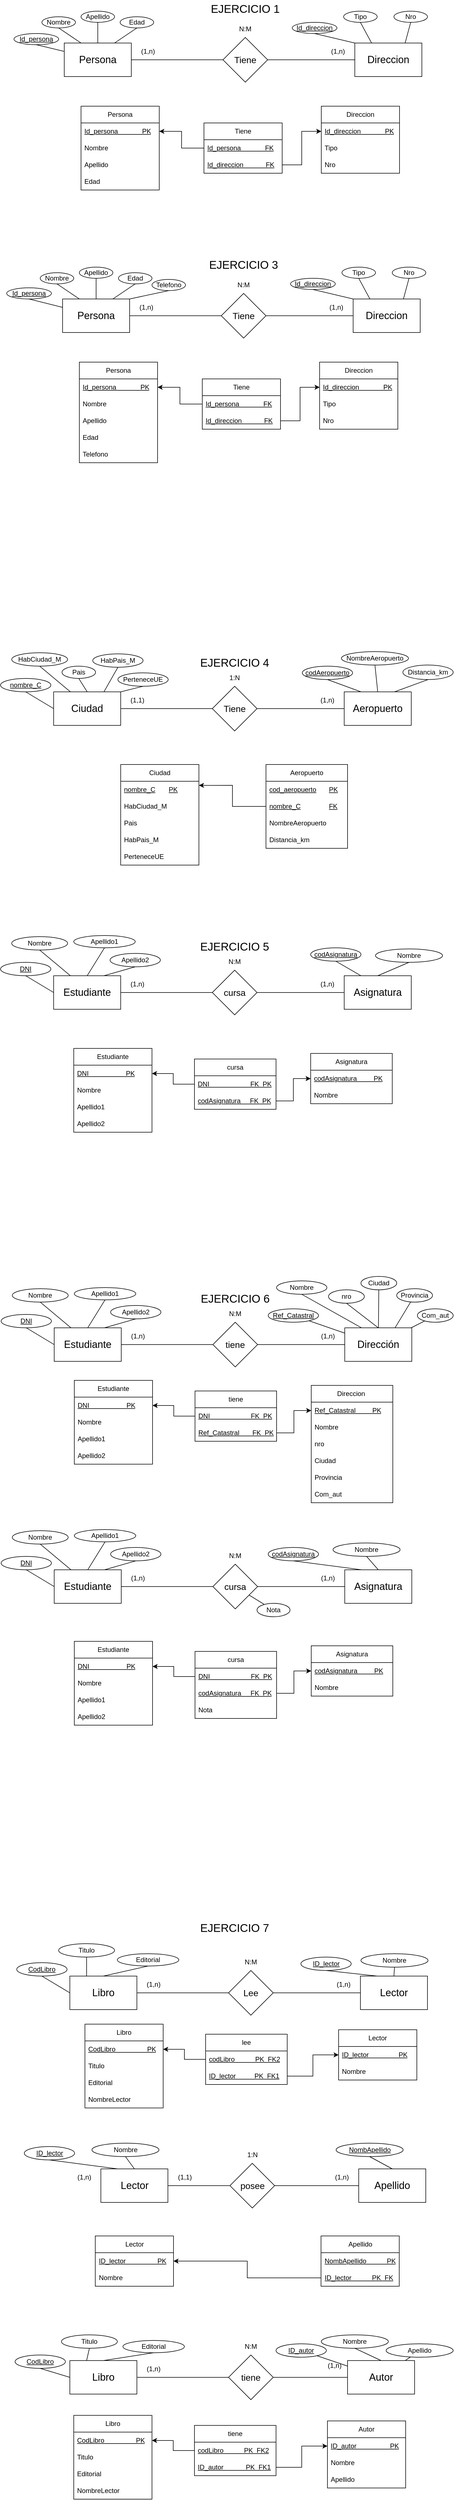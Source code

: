 <mxfile version="22.1.1" type="github">
  <diagram name="Página-1" id="Z795Bbzr82MwVMrNqGUJ">
    <mxGraphModel dx="2035" dy="1108" grid="1" gridSize="10" guides="1" tooltips="1" connect="1" arrows="1" fold="1" page="1" pageScale="1" pageWidth="827" pageHeight="1169" math="0" shadow="0">
      <root>
        <mxCell id="0" />
        <mxCell id="1" parent="0" />
        <mxCell id="fTpqq8_Z_Hes4YuYpRoL-5" style="edgeStyle=orthogonalEdgeStyle;rounded=0;orthogonalLoop=1;jettySize=auto;html=1;endArrow=none;endFill=0;" parent="1" source="fTpqq8_Z_Hes4YuYpRoL-1" target="fTpqq8_Z_Hes4YuYpRoL-2" edge="1">
          <mxGeometry relative="1" as="geometry" />
        </mxCell>
        <mxCell id="fTpqq8_Z_Hes4YuYpRoL-1" value="&lt;font style=&quot;font-size: 18px;&quot;&gt;Persona&lt;/font&gt;" style="rounded=0;whiteSpace=wrap;html=1;" parent="1" vertex="1">
          <mxGeometry x="123" y="173" width="120" height="60" as="geometry" />
        </mxCell>
        <mxCell id="fTpqq8_Z_Hes4YuYpRoL-6" style="edgeStyle=orthogonalEdgeStyle;rounded=0;orthogonalLoop=1;jettySize=auto;html=1;endArrow=none;endFill=0;" parent="1" source="fTpqq8_Z_Hes4YuYpRoL-2" target="fTpqq8_Z_Hes4YuYpRoL-3" edge="1">
          <mxGeometry relative="1" as="geometry" />
        </mxCell>
        <mxCell id="fTpqq8_Z_Hes4YuYpRoL-2" value="&lt;font style=&quot;font-size: 16px;&quot;&gt;Tiene&lt;/font&gt;" style="rhombus;whiteSpace=wrap;html=1;" parent="1" vertex="1">
          <mxGeometry x="407" y="163" width="80" height="80" as="geometry" />
        </mxCell>
        <mxCell id="fTpqq8_Z_Hes4YuYpRoL-3" value="&lt;font style=&quot;font-size: 18px;&quot;&gt;Direccion&lt;/font&gt;" style="rounded=0;whiteSpace=wrap;html=1;" parent="1" vertex="1">
          <mxGeometry x="643" y="173" width="120" height="60" as="geometry" />
        </mxCell>
        <mxCell id="fTpqq8_Z_Hes4YuYpRoL-7" value="(1,n)" style="text;html=1;strokeColor=none;fillColor=none;align=center;verticalAlign=middle;whiteSpace=wrap;rounded=0;" parent="1" vertex="1">
          <mxGeometry x="583" y="173" width="60" height="30" as="geometry" />
        </mxCell>
        <mxCell id="fTpqq8_Z_Hes4YuYpRoL-8" value="(1,n)" style="text;html=1;strokeColor=none;fillColor=none;align=center;verticalAlign=middle;whiteSpace=wrap;rounded=0;" parent="1" vertex="1">
          <mxGeometry x="243" y="173" width="60" height="30" as="geometry" />
        </mxCell>
        <mxCell id="fTpqq8_Z_Hes4YuYpRoL-9" value="N:M" style="text;html=1;strokeColor=none;fillColor=none;align=center;verticalAlign=middle;whiteSpace=wrap;rounded=0;" parent="1" vertex="1">
          <mxGeometry x="417" y="133" width="60" height="30" as="geometry" />
        </mxCell>
        <mxCell id="fTpqq8_Z_Hes4YuYpRoL-11" style="edgeStyle=orthogonalEdgeStyle;rounded=0;orthogonalLoop=1;jettySize=auto;html=1;endArrow=none;endFill=0;" parent="1" source="fTpqq8_Z_Hes4YuYpRoL-12" target="fTpqq8_Z_Hes4YuYpRoL-14" edge="1">
          <mxGeometry relative="1" as="geometry" />
        </mxCell>
        <mxCell id="fTpqq8_Z_Hes4YuYpRoL-12" value="&lt;font style=&quot;font-size: 18px;&quot;&gt;Ciudad&lt;/font&gt;" style="rounded=0;whiteSpace=wrap;html=1;" parent="1" vertex="1">
          <mxGeometry x="104" y="1334" width="120" height="60" as="geometry" />
        </mxCell>
        <mxCell id="fTpqq8_Z_Hes4YuYpRoL-13" style="edgeStyle=orthogonalEdgeStyle;rounded=0;orthogonalLoop=1;jettySize=auto;html=1;endArrow=none;endFill=0;" parent="1" source="fTpqq8_Z_Hes4YuYpRoL-14" target="fTpqq8_Z_Hes4YuYpRoL-15" edge="1">
          <mxGeometry relative="1" as="geometry" />
        </mxCell>
        <mxCell id="fTpqq8_Z_Hes4YuYpRoL-14" value="&lt;font style=&quot;font-size: 16px;&quot;&gt;Tiene&lt;/font&gt;" style="rhombus;whiteSpace=wrap;html=1;" parent="1" vertex="1">
          <mxGeometry x="388" y="1324" width="80" height="80" as="geometry" />
        </mxCell>
        <mxCell id="fTpqq8_Z_Hes4YuYpRoL-15" value="&lt;font style=&quot;font-size: 18px;&quot;&gt;Aeropuerto&lt;/font&gt;" style="rounded=0;whiteSpace=wrap;html=1;" parent="1" vertex="1">
          <mxGeometry x="624" y="1334" width="120" height="60" as="geometry" />
        </mxCell>
        <mxCell id="fTpqq8_Z_Hes4YuYpRoL-16" value="(1,n)" style="text;html=1;strokeColor=none;fillColor=none;align=center;verticalAlign=middle;whiteSpace=wrap;rounded=0;" parent="1" vertex="1">
          <mxGeometry x="564" y="1334" width="60" height="30" as="geometry" />
        </mxCell>
        <mxCell id="fTpqq8_Z_Hes4YuYpRoL-17" value="(1,1)" style="text;html=1;strokeColor=none;fillColor=none;align=center;verticalAlign=middle;whiteSpace=wrap;rounded=0;" parent="1" vertex="1">
          <mxGeometry x="224" y="1334" width="60" height="30" as="geometry" />
        </mxCell>
        <mxCell id="fTpqq8_Z_Hes4YuYpRoL-18" value="1:N" style="text;html=1;strokeColor=none;fillColor=none;align=center;verticalAlign=middle;whiteSpace=wrap;rounded=0;" parent="1" vertex="1">
          <mxGeometry x="398" y="1294" width="60" height="30" as="geometry" />
        </mxCell>
        <mxCell id="fTpqq8_Z_Hes4YuYpRoL-19" value="Ciudad" style="swimlane;fontStyle=0;childLayout=stackLayout;horizontal=1;startSize=30;horizontalStack=0;resizeParent=1;resizeParentMax=0;resizeLast=0;collapsible=1;marginBottom=0;whiteSpace=wrap;html=1;" parent="1" vertex="1">
          <mxGeometry x="224" y="1464" width="140" height="180" as="geometry" />
        </mxCell>
        <mxCell id="fTpqq8_Z_Hes4YuYpRoL-20" value="nombre_C&lt;span style=&quot;white-space: pre;&quot;&gt;&#x9;&lt;/span&gt;PK" style="text;strokeColor=none;fillColor=none;align=left;verticalAlign=middle;spacingLeft=4;spacingRight=4;overflow=hidden;points=[[0,0.5],[1,0.5]];portConstraint=eastwest;rotatable=0;whiteSpace=wrap;html=1;fontStyle=4" parent="fTpqq8_Z_Hes4YuYpRoL-19" vertex="1">
          <mxGeometry y="30" width="140" height="30" as="geometry" />
        </mxCell>
        <mxCell id="fTpqq8_Z_Hes4YuYpRoL-21" value="HabCiudad_M" style="text;strokeColor=none;fillColor=none;align=left;verticalAlign=middle;spacingLeft=4;spacingRight=4;overflow=hidden;points=[[0,0.5],[1,0.5]];portConstraint=eastwest;rotatable=0;whiteSpace=wrap;html=1;" parent="fTpqq8_Z_Hes4YuYpRoL-19" vertex="1">
          <mxGeometry y="60" width="140" height="30" as="geometry" />
        </mxCell>
        <mxCell id="fTpqq8_Z_Hes4YuYpRoL-22" value="Pais" style="text;strokeColor=none;fillColor=none;align=left;verticalAlign=middle;spacingLeft=4;spacingRight=4;overflow=hidden;points=[[0,0.5],[1,0.5]];portConstraint=eastwest;rotatable=0;whiteSpace=wrap;html=1;" parent="fTpqq8_Z_Hes4YuYpRoL-19" vertex="1">
          <mxGeometry y="90" width="140" height="30" as="geometry" />
        </mxCell>
        <mxCell id="-cpfAN26ETImXUH0Ku8d-99" value="HabPais_M" style="text;strokeColor=none;fillColor=none;align=left;verticalAlign=middle;spacingLeft=4;spacingRight=4;overflow=hidden;points=[[0,0.5],[1,0.5]];portConstraint=eastwest;rotatable=0;whiteSpace=wrap;html=1;" parent="fTpqq8_Z_Hes4YuYpRoL-19" vertex="1">
          <mxGeometry y="120" width="140" height="30" as="geometry" />
        </mxCell>
        <mxCell id="-cpfAN26ETImXUH0Ku8d-100" value="PerteneceUE" style="text;strokeColor=none;fillColor=none;align=left;verticalAlign=middle;spacingLeft=4;spacingRight=4;overflow=hidden;points=[[0,0.5],[1,0.5]];portConstraint=eastwest;rotatable=0;whiteSpace=wrap;html=1;" parent="fTpqq8_Z_Hes4YuYpRoL-19" vertex="1">
          <mxGeometry y="150" width="140" height="30" as="geometry" />
        </mxCell>
        <mxCell id="fTpqq8_Z_Hes4YuYpRoL-23" value="Aeropuerto" style="swimlane;fontStyle=0;childLayout=stackLayout;horizontal=1;startSize=30;horizontalStack=0;resizeParent=1;resizeParentMax=0;resizeLast=0;collapsible=1;marginBottom=0;whiteSpace=wrap;html=1;" parent="1" vertex="1">
          <mxGeometry x="484" y="1464" width="146" height="150" as="geometry" />
        </mxCell>
        <mxCell id="fTpqq8_Z_Hes4YuYpRoL-24" value="cod_aeropuerto&lt;span style=&quot;white-space: pre;&quot;&gt;&#x9;&lt;/span&gt;PK" style="text;strokeColor=none;fillColor=none;align=left;verticalAlign=middle;spacingLeft=4;spacingRight=4;overflow=hidden;points=[[0,0.5],[1,0.5]];portConstraint=eastwest;rotatable=0;whiteSpace=wrap;html=1;fontStyle=4" parent="fTpqq8_Z_Hes4YuYpRoL-23" vertex="1">
          <mxGeometry y="30" width="146" height="30" as="geometry" />
        </mxCell>
        <mxCell id="fTpqq8_Z_Hes4YuYpRoL-28" value="nombre_C&lt;span style=&quot;white-space: pre;&quot;&gt;&#x9;&lt;/span&gt;&lt;span style=&quot;white-space: pre;&quot;&gt;&#x9;&lt;/span&gt;FK" style="text;strokeColor=none;fillColor=none;align=left;verticalAlign=middle;spacingLeft=4;spacingRight=4;overflow=hidden;points=[[0,0.5],[1,0.5]];portConstraint=eastwest;rotatable=0;whiteSpace=wrap;html=1;fontStyle=4" parent="fTpqq8_Z_Hes4YuYpRoL-23" vertex="1">
          <mxGeometry y="60" width="146" height="30" as="geometry" />
        </mxCell>
        <mxCell id="fTpqq8_Z_Hes4YuYpRoL-25" value="NombreAeropuerto" style="text;strokeColor=none;fillColor=none;align=left;verticalAlign=middle;spacingLeft=4;spacingRight=4;overflow=hidden;points=[[0,0.5],[1,0.5]];portConstraint=eastwest;rotatable=0;whiteSpace=wrap;html=1;" parent="fTpqq8_Z_Hes4YuYpRoL-23" vertex="1">
          <mxGeometry y="90" width="146" height="30" as="geometry" />
        </mxCell>
        <mxCell id="fTpqq8_Z_Hes4YuYpRoL-26" value="Distancia_km" style="text;strokeColor=none;fillColor=none;align=left;verticalAlign=middle;spacingLeft=4;spacingRight=4;overflow=hidden;points=[[0,0.5],[1,0.5]];portConstraint=eastwest;rotatable=0;whiteSpace=wrap;html=1;" parent="fTpqq8_Z_Hes4YuYpRoL-23" vertex="1">
          <mxGeometry y="120" width="146" height="30" as="geometry" />
        </mxCell>
        <mxCell id="fTpqq8_Z_Hes4YuYpRoL-29" style="edgeStyle=orthogonalEdgeStyle;rounded=0;orthogonalLoop=1;jettySize=auto;html=1;entryX=1;entryY=0.244;entryDx=0;entryDy=0;entryPerimeter=0;" parent="1" source="fTpqq8_Z_Hes4YuYpRoL-28" target="fTpqq8_Z_Hes4YuYpRoL-20" edge="1">
          <mxGeometry relative="1" as="geometry" />
        </mxCell>
        <mxCell id="fTpqq8_Z_Hes4YuYpRoL-30" value="&lt;font style=&quot;font-size: 20px;&quot;&gt;EJERCICIO 4&lt;/font&gt;" style="text;html=1;strokeColor=none;fillColor=none;align=center;verticalAlign=middle;whiteSpace=wrap;rounded=0;" parent="1" vertex="1">
          <mxGeometry x="354" y="1266" width="148" height="30" as="geometry" />
        </mxCell>
        <mxCell id="-cpfAN26ETImXUH0Ku8d-1" value="&lt;font style=&quot;font-size: 20px;&quot;&gt;EJERCICIO 1&lt;/font&gt;" style="text;html=1;strokeColor=none;fillColor=none;align=center;verticalAlign=middle;whiteSpace=wrap;rounded=0;" parent="1" vertex="1">
          <mxGeometry x="373" y="96" width="148" height="30" as="geometry" />
        </mxCell>
        <mxCell id="-cpfAN26ETImXUH0Ku8d-2" value="Persona" style="swimlane;fontStyle=0;childLayout=stackLayout;horizontal=1;startSize=30;horizontalStack=0;resizeParent=1;resizeParentMax=0;resizeLast=0;collapsible=1;marginBottom=0;whiteSpace=wrap;html=1;" parent="1" vertex="1">
          <mxGeometry x="153" y="286" width="140" height="150" as="geometry" />
        </mxCell>
        <mxCell id="-cpfAN26ETImXUH0Ku8d-3" value="Id_persona&amp;nbsp; &amp;nbsp; &amp;nbsp; &amp;nbsp; &amp;nbsp; &amp;nbsp; &amp;nbsp;PK" style="text;strokeColor=none;fillColor=none;align=left;verticalAlign=middle;spacingLeft=4;spacingRight=4;overflow=hidden;points=[[0,0.5],[1,0.5]];portConstraint=eastwest;rotatable=0;whiteSpace=wrap;html=1;fontStyle=4" parent="-cpfAN26ETImXUH0Ku8d-2" vertex="1">
          <mxGeometry y="30" width="140" height="30" as="geometry" />
        </mxCell>
        <mxCell id="-cpfAN26ETImXUH0Ku8d-4" value="Nombre" style="text;strokeColor=none;fillColor=none;align=left;verticalAlign=middle;spacingLeft=4;spacingRight=4;overflow=hidden;points=[[0,0.5],[1,0.5]];portConstraint=eastwest;rotatable=0;whiteSpace=wrap;html=1;" parent="-cpfAN26ETImXUH0Ku8d-2" vertex="1">
          <mxGeometry y="60" width="140" height="30" as="geometry" />
        </mxCell>
        <mxCell id="-cpfAN26ETImXUH0Ku8d-5" value="Apellido" style="text;strokeColor=none;fillColor=none;align=left;verticalAlign=middle;spacingLeft=4;spacingRight=4;overflow=hidden;points=[[0,0.5],[1,0.5]];portConstraint=eastwest;rotatable=0;whiteSpace=wrap;html=1;" parent="-cpfAN26ETImXUH0Ku8d-2" vertex="1">
          <mxGeometry y="90" width="140" height="30" as="geometry" />
        </mxCell>
        <mxCell id="-cpfAN26ETImXUH0Ku8d-27" value="Edad" style="text;strokeColor=none;fillColor=none;align=left;verticalAlign=middle;spacingLeft=4;spacingRight=4;overflow=hidden;points=[[0,0.5],[1,0.5]];portConstraint=eastwest;rotatable=0;whiteSpace=wrap;html=1;" parent="-cpfAN26ETImXUH0Ku8d-2" vertex="1">
          <mxGeometry y="120" width="140" height="30" as="geometry" />
        </mxCell>
        <mxCell id="-cpfAN26ETImXUH0Ku8d-6" value="Nombre" style="ellipse;whiteSpace=wrap;html=1;" parent="1" vertex="1">
          <mxGeometry x="83" y="126" width="60" height="20" as="geometry" />
        </mxCell>
        <mxCell id="-cpfAN26ETImXUH0Ku8d-9" value="Apellido" style="ellipse;whiteSpace=wrap;html=1;" parent="1" vertex="1">
          <mxGeometry x="153" y="116" width="60" height="20" as="geometry" />
        </mxCell>
        <mxCell id="-cpfAN26ETImXUH0Ku8d-10" value="Edad" style="ellipse;whiteSpace=wrap;html=1;" parent="1" vertex="1">
          <mxGeometry x="223" y="126" width="60" height="20" as="geometry" />
        </mxCell>
        <mxCell id="-cpfAN26ETImXUH0Ku8d-11" value="Tipo" style="ellipse;whiteSpace=wrap;html=1;" parent="1" vertex="1">
          <mxGeometry x="623" y="116" width="60" height="20" as="geometry" />
        </mxCell>
        <mxCell id="-cpfAN26ETImXUH0Ku8d-13" value="Nro" style="ellipse;whiteSpace=wrap;html=1;" parent="1" vertex="1">
          <mxGeometry x="713" y="116" width="60" height="20" as="geometry" />
        </mxCell>
        <mxCell id="-cpfAN26ETImXUH0Ku8d-16" value="" style="endArrow=none;html=1;rounded=0;entryX=0.5;entryY=1;entryDx=0;entryDy=0;exitX=0.75;exitY=0;exitDx=0;exitDy=0;" parent="1" source="fTpqq8_Z_Hes4YuYpRoL-3" target="-cpfAN26ETImXUH0Ku8d-13" edge="1">
          <mxGeometry width="50" height="50" relative="1" as="geometry">
            <mxPoint x="688" y="203" as="sourcePoint" />
            <mxPoint x="738" y="153" as="targetPoint" />
          </mxGeometry>
        </mxCell>
        <mxCell id="-cpfAN26ETImXUH0Ku8d-17" value="" style="endArrow=none;html=1;rounded=0;entryX=0.5;entryY=1;entryDx=0;entryDy=0;exitX=0.25;exitY=0;exitDx=0;exitDy=0;" parent="1" source="fTpqq8_Z_Hes4YuYpRoL-3" target="-cpfAN26ETImXUH0Ku8d-11" edge="1">
          <mxGeometry width="50" height="50" relative="1" as="geometry">
            <mxPoint x="553" y="183" as="sourcePoint" />
            <mxPoint x="603" y="133" as="targetPoint" />
          </mxGeometry>
        </mxCell>
        <mxCell id="-cpfAN26ETImXUH0Ku8d-18" value="" style="endArrow=none;html=1;rounded=0;entryX=0.5;entryY=1;entryDx=0;entryDy=0;exitX=0.25;exitY=0;exitDx=0;exitDy=0;" parent="1" source="fTpqq8_Z_Hes4YuYpRoL-1" target="-cpfAN26ETImXUH0Ku8d-6" edge="1">
          <mxGeometry width="50" height="50" relative="1" as="geometry">
            <mxPoint x="53" y="203" as="sourcePoint" />
            <mxPoint x="103" y="153" as="targetPoint" />
          </mxGeometry>
        </mxCell>
        <mxCell id="-cpfAN26ETImXUH0Ku8d-19" value="" style="endArrow=none;html=1;rounded=0;entryX=0.5;entryY=1;entryDx=0;entryDy=0;exitX=0.5;exitY=0;exitDx=0;exitDy=0;" parent="1" source="fTpqq8_Z_Hes4YuYpRoL-1" target="-cpfAN26ETImXUH0Ku8d-9" edge="1">
          <mxGeometry width="50" height="50" relative="1" as="geometry">
            <mxPoint x="143" y="203" as="sourcePoint" />
            <mxPoint x="193" y="153" as="targetPoint" />
          </mxGeometry>
        </mxCell>
        <mxCell id="-cpfAN26ETImXUH0Ku8d-20" value="" style="endArrow=none;html=1;rounded=0;entryX=0.5;entryY=1;entryDx=0;entryDy=0;exitX=0.75;exitY=0;exitDx=0;exitDy=0;" parent="1" source="fTpqq8_Z_Hes4YuYpRoL-1" target="-cpfAN26ETImXUH0Ku8d-10" edge="1">
          <mxGeometry width="50" height="50" relative="1" as="geometry">
            <mxPoint x="243" y="203" as="sourcePoint" />
            <mxPoint x="293" y="153" as="targetPoint" />
          </mxGeometry>
        </mxCell>
        <mxCell id="-cpfAN26ETImXUH0Ku8d-22" value="Id_persona" style="ellipse;whiteSpace=wrap;html=1;fontStyle=4" parent="1" vertex="1">
          <mxGeometry x="33" y="156" width="80" height="20" as="geometry" />
        </mxCell>
        <mxCell id="-cpfAN26ETImXUH0Ku8d-24" value="" style="endArrow=none;html=1;rounded=0;entryX=0.5;entryY=1;entryDx=0;entryDy=0;exitX=0;exitY=0.25;exitDx=0;exitDy=0;" parent="1" source="fTpqq8_Z_Hes4YuYpRoL-1" target="-cpfAN26ETImXUH0Ku8d-22" edge="1">
          <mxGeometry width="50" height="50" relative="1" as="geometry">
            <mxPoint x="43" y="266" as="sourcePoint" />
            <mxPoint x="93" y="216" as="targetPoint" />
          </mxGeometry>
        </mxCell>
        <mxCell id="-cpfAN26ETImXUH0Ku8d-25" value="Id_direccion" style="ellipse;whiteSpace=wrap;html=1;fontStyle=4" parent="1" vertex="1">
          <mxGeometry x="531" y="136" width="80" height="20" as="geometry" />
        </mxCell>
        <mxCell id="-cpfAN26ETImXUH0Ku8d-26" value="" style="endArrow=none;html=1;rounded=0;entryX=0.5;entryY=1;entryDx=0;entryDy=0;exitX=1;exitY=0;exitDx=0;exitDy=0;" parent="1" source="fTpqq8_Z_Hes4YuYpRoL-7" target="-cpfAN26ETImXUH0Ku8d-25" edge="1">
          <mxGeometry width="50" height="50" relative="1" as="geometry">
            <mxPoint x="521" y="223" as="sourcePoint" />
            <mxPoint x="571" y="173" as="targetPoint" />
          </mxGeometry>
        </mxCell>
        <mxCell id="-cpfAN26ETImXUH0Ku8d-28" value="Direccion" style="swimlane;fontStyle=0;childLayout=stackLayout;horizontal=1;startSize=30;horizontalStack=0;resizeParent=1;resizeParentMax=0;resizeLast=0;collapsible=1;marginBottom=0;whiteSpace=wrap;html=1;" parent="1" vertex="1">
          <mxGeometry x="583" y="286" width="140" height="120" as="geometry" />
        </mxCell>
        <mxCell id="-cpfAN26ETImXUH0Ku8d-29" value="Id_direccion&amp;nbsp; &amp;nbsp; &amp;nbsp; &amp;nbsp; &amp;nbsp; &amp;nbsp; &amp;nbsp;PK" style="text;strokeColor=none;fillColor=none;align=left;verticalAlign=middle;spacingLeft=4;spacingRight=4;overflow=hidden;points=[[0,0.5],[1,0.5]];portConstraint=eastwest;rotatable=0;whiteSpace=wrap;html=1;fontStyle=4" parent="-cpfAN26ETImXUH0Ku8d-28" vertex="1">
          <mxGeometry y="30" width="140" height="30" as="geometry" />
        </mxCell>
        <mxCell id="-cpfAN26ETImXUH0Ku8d-30" value="Tipo" style="text;strokeColor=none;fillColor=none;align=left;verticalAlign=middle;spacingLeft=4;spacingRight=4;overflow=hidden;points=[[0,0.5],[1,0.5]];portConstraint=eastwest;rotatable=0;whiteSpace=wrap;html=1;" parent="-cpfAN26ETImXUH0Ku8d-28" vertex="1">
          <mxGeometry y="60" width="140" height="30" as="geometry" />
        </mxCell>
        <mxCell id="-cpfAN26ETImXUH0Ku8d-31" value="Nro" style="text;strokeColor=none;fillColor=none;align=left;verticalAlign=middle;spacingLeft=4;spacingRight=4;overflow=hidden;points=[[0,0.5],[1,0.5]];portConstraint=eastwest;rotatable=0;whiteSpace=wrap;html=1;" parent="-cpfAN26ETImXUH0Ku8d-28" vertex="1">
          <mxGeometry y="90" width="140" height="30" as="geometry" />
        </mxCell>
        <mxCell id="-cpfAN26ETImXUH0Ku8d-33" value="Tiene" style="swimlane;fontStyle=0;childLayout=stackLayout;horizontal=1;startSize=30;horizontalStack=0;resizeParent=1;resizeParentMax=0;resizeLast=0;collapsible=1;marginBottom=0;whiteSpace=wrap;html=1;" parent="1" vertex="1">
          <mxGeometry x="373" y="316" width="140" height="90" as="geometry" />
        </mxCell>
        <mxCell id="-cpfAN26ETImXUH0Ku8d-34" value="Id_persona&amp;nbsp; &amp;nbsp; &amp;nbsp; &amp;nbsp; &amp;nbsp; &amp;nbsp; &amp;nbsp;FK" style="text;strokeColor=none;fillColor=none;align=left;verticalAlign=middle;spacingLeft=4;spacingRight=4;overflow=hidden;points=[[0,0.5],[1,0.5]];portConstraint=eastwest;rotatable=0;whiteSpace=wrap;html=1;fontStyle=4" parent="-cpfAN26ETImXUH0Ku8d-33" vertex="1">
          <mxGeometry y="30" width="140" height="30" as="geometry" />
        </mxCell>
        <mxCell id="-cpfAN26ETImXUH0Ku8d-37" value="Id_direccion&amp;nbsp; &amp;nbsp; &amp;nbsp; &amp;nbsp; &amp;nbsp; &amp;nbsp; FK" style="text;strokeColor=none;fillColor=none;align=left;verticalAlign=middle;spacingLeft=4;spacingRight=4;overflow=hidden;points=[[0,0.5],[1,0.5]];portConstraint=eastwest;rotatable=0;whiteSpace=wrap;html=1;fontStyle=4" parent="-cpfAN26ETImXUH0Ku8d-33" vertex="1">
          <mxGeometry y="60" width="140" height="30" as="geometry" />
        </mxCell>
        <mxCell id="-cpfAN26ETImXUH0Ku8d-38" style="edgeStyle=orthogonalEdgeStyle;rounded=0;orthogonalLoop=1;jettySize=auto;html=1;" parent="1" source="-cpfAN26ETImXUH0Ku8d-34" target="-cpfAN26ETImXUH0Ku8d-3" edge="1">
          <mxGeometry relative="1" as="geometry" />
        </mxCell>
        <mxCell id="-cpfAN26ETImXUH0Ku8d-39" style="edgeStyle=orthogonalEdgeStyle;rounded=0;orthogonalLoop=1;jettySize=auto;html=1;" parent="1" source="-cpfAN26ETImXUH0Ku8d-37" target="-cpfAN26ETImXUH0Ku8d-29" edge="1">
          <mxGeometry relative="1" as="geometry" />
        </mxCell>
        <mxCell id="-cpfAN26ETImXUH0Ku8d-40" style="edgeStyle=orthogonalEdgeStyle;rounded=0;orthogonalLoop=1;jettySize=auto;html=1;endArrow=none;endFill=0;" parent="1" source="-cpfAN26ETImXUH0Ku8d-41" target="-cpfAN26ETImXUH0Ku8d-43" edge="1">
          <mxGeometry relative="1" as="geometry" />
        </mxCell>
        <mxCell id="-cpfAN26ETImXUH0Ku8d-41" value="&lt;font style=&quot;font-size: 18px;&quot;&gt;Persona&lt;/font&gt;" style="rounded=0;whiteSpace=wrap;html=1;" parent="1" vertex="1">
          <mxGeometry x="120" y="631" width="120" height="60" as="geometry" />
        </mxCell>
        <mxCell id="-cpfAN26ETImXUH0Ku8d-42" style="edgeStyle=orthogonalEdgeStyle;rounded=0;orthogonalLoop=1;jettySize=auto;html=1;endArrow=none;endFill=0;" parent="1" source="-cpfAN26ETImXUH0Ku8d-43" target="-cpfAN26ETImXUH0Ku8d-44" edge="1">
          <mxGeometry relative="1" as="geometry" />
        </mxCell>
        <mxCell id="-cpfAN26ETImXUH0Ku8d-43" value="&lt;font style=&quot;font-size: 16px;&quot;&gt;Tiene&lt;/font&gt;" style="rhombus;whiteSpace=wrap;html=1;" parent="1" vertex="1">
          <mxGeometry x="404" y="621" width="80" height="80" as="geometry" />
        </mxCell>
        <mxCell id="-cpfAN26ETImXUH0Ku8d-44" value="&lt;font style=&quot;font-size: 18px;&quot;&gt;Direccion&lt;/font&gt;" style="rounded=0;whiteSpace=wrap;html=1;" parent="1" vertex="1">
          <mxGeometry x="640" y="631" width="120" height="60" as="geometry" />
        </mxCell>
        <mxCell id="-cpfAN26ETImXUH0Ku8d-45" value="(1,n)" style="text;html=1;strokeColor=none;fillColor=none;align=center;verticalAlign=middle;whiteSpace=wrap;rounded=0;" parent="1" vertex="1">
          <mxGeometry x="580" y="631" width="60" height="30" as="geometry" />
        </mxCell>
        <mxCell id="-cpfAN26ETImXUH0Ku8d-46" value="(1,n)" style="text;html=1;strokeColor=none;fillColor=none;align=center;verticalAlign=middle;whiteSpace=wrap;rounded=0;" parent="1" vertex="1">
          <mxGeometry x="240" y="631" width="60" height="30" as="geometry" />
        </mxCell>
        <mxCell id="-cpfAN26ETImXUH0Ku8d-47" value="N:M" style="text;html=1;strokeColor=none;fillColor=none;align=center;verticalAlign=middle;whiteSpace=wrap;rounded=0;" parent="1" vertex="1">
          <mxGeometry x="414" y="591" width="60" height="30" as="geometry" />
        </mxCell>
        <mxCell id="-cpfAN26ETImXUH0Ku8d-48" value="&lt;font style=&quot;font-size: 20px;&quot;&gt;EJERCICIO 3&lt;/font&gt;" style="text;html=1;strokeColor=none;fillColor=none;align=center;verticalAlign=middle;whiteSpace=wrap;rounded=0;" parent="1" vertex="1">
          <mxGeometry x="370" y="554" width="148" height="30" as="geometry" />
        </mxCell>
        <mxCell id="-cpfAN26ETImXUH0Ku8d-49" value="Persona" style="swimlane;fontStyle=0;childLayout=stackLayout;horizontal=1;startSize=30;horizontalStack=0;resizeParent=1;resizeParentMax=0;resizeLast=0;collapsible=1;marginBottom=0;whiteSpace=wrap;html=1;" parent="1" vertex="1">
          <mxGeometry x="150" y="744" width="140" height="180" as="geometry" />
        </mxCell>
        <mxCell id="-cpfAN26ETImXUH0Ku8d-50" value="Id_persona&amp;nbsp; &amp;nbsp; &amp;nbsp; &amp;nbsp; &amp;nbsp; &amp;nbsp; &amp;nbsp;PK" style="text;strokeColor=none;fillColor=none;align=left;verticalAlign=middle;spacingLeft=4;spacingRight=4;overflow=hidden;points=[[0,0.5],[1,0.5]];portConstraint=eastwest;rotatable=0;whiteSpace=wrap;html=1;fontStyle=4" parent="-cpfAN26ETImXUH0Ku8d-49" vertex="1">
          <mxGeometry y="30" width="140" height="30" as="geometry" />
        </mxCell>
        <mxCell id="-cpfAN26ETImXUH0Ku8d-51" value="Nombre" style="text;strokeColor=none;fillColor=none;align=left;verticalAlign=middle;spacingLeft=4;spacingRight=4;overflow=hidden;points=[[0,0.5],[1,0.5]];portConstraint=eastwest;rotatable=0;whiteSpace=wrap;html=1;" parent="-cpfAN26ETImXUH0Ku8d-49" vertex="1">
          <mxGeometry y="60" width="140" height="30" as="geometry" />
        </mxCell>
        <mxCell id="-cpfAN26ETImXUH0Ku8d-52" value="Apellido" style="text;strokeColor=none;fillColor=none;align=left;verticalAlign=middle;spacingLeft=4;spacingRight=4;overflow=hidden;points=[[0,0.5],[1,0.5]];portConstraint=eastwest;rotatable=0;whiteSpace=wrap;html=1;" parent="-cpfAN26ETImXUH0Ku8d-49" vertex="1">
          <mxGeometry y="90" width="140" height="30" as="geometry" />
        </mxCell>
        <mxCell id="-cpfAN26ETImXUH0Ku8d-53" value="Edad" style="text;strokeColor=none;fillColor=none;align=left;verticalAlign=middle;spacingLeft=4;spacingRight=4;overflow=hidden;points=[[0,0.5],[1,0.5]];portConstraint=eastwest;rotatable=0;whiteSpace=wrap;html=1;" parent="-cpfAN26ETImXUH0Ku8d-49" vertex="1">
          <mxGeometry y="120" width="140" height="30" as="geometry" />
        </mxCell>
        <mxCell id="-cpfAN26ETImXUH0Ku8d-79" value="Telefono" style="text;strokeColor=none;fillColor=none;align=left;verticalAlign=middle;spacingLeft=4;spacingRight=4;overflow=hidden;points=[[0,0.5],[1,0.5]];portConstraint=eastwest;rotatable=0;whiteSpace=wrap;html=1;" parent="-cpfAN26ETImXUH0Ku8d-49" vertex="1">
          <mxGeometry y="150" width="140" height="30" as="geometry" />
        </mxCell>
        <mxCell id="-cpfAN26ETImXUH0Ku8d-54" value="Nombre" style="ellipse;whiteSpace=wrap;html=1;" parent="1" vertex="1">
          <mxGeometry x="80" y="584" width="60" height="20" as="geometry" />
        </mxCell>
        <mxCell id="-cpfAN26ETImXUH0Ku8d-55" value="Apellido" style="ellipse;whiteSpace=wrap;html=1;" parent="1" vertex="1">
          <mxGeometry x="150" y="574" width="60" height="20" as="geometry" />
        </mxCell>
        <mxCell id="-cpfAN26ETImXUH0Ku8d-56" value="Edad" style="ellipse;whiteSpace=wrap;html=1;" parent="1" vertex="1">
          <mxGeometry x="220" y="584" width="60" height="20" as="geometry" />
        </mxCell>
        <mxCell id="-cpfAN26ETImXUH0Ku8d-57" value="Tipo" style="ellipse;whiteSpace=wrap;html=1;" parent="1" vertex="1">
          <mxGeometry x="620" y="574" width="60" height="20" as="geometry" />
        </mxCell>
        <mxCell id="-cpfAN26ETImXUH0Ku8d-58" value="Nro" style="ellipse;whiteSpace=wrap;html=1;" parent="1" vertex="1">
          <mxGeometry x="710" y="574" width="60" height="20" as="geometry" />
        </mxCell>
        <mxCell id="-cpfAN26ETImXUH0Ku8d-59" value="" style="endArrow=none;html=1;rounded=0;entryX=0.5;entryY=1;entryDx=0;entryDy=0;exitX=0.75;exitY=0;exitDx=0;exitDy=0;" parent="1" source="-cpfAN26ETImXUH0Ku8d-44" target="-cpfAN26ETImXUH0Ku8d-58" edge="1">
          <mxGeometry width="50" height="50" relative="1" as="geometry">
            <mxPoint x="685" y="661" as="sourcePoint" />
            <mxPoint x="735" y="611" as="targetPoint" />
          </mxGeometry>
        </mxCell>
        <mxCell id="-cpfAN26ETImXUH0Ku8d-60" value="" style="endArrow=none;html=1;rounded=0;entryX=0.5;entryY=1;entryDx=0;entryDy=0;exitX=0.25;exitY=0;exitDx=0;exitDy=0;" parent="1" source="-cpfAN26ETImXUH0Ku8d-44" target="-cpfAN26ETImXUH0Ku8d-57" edge="1">
          <mxGeometry width="50" height="50" relative="1" as="geometry">
            <mxPoint x="550" y="641" as="sourcePoint" />
            <mxPoint x="600" y="591" as="targetPoint" />
          </mxGeometry>
        </mxCell>
        <mxCell id="-cpfAN26ETImXUH0Ku8d-61" value="" style="endArrow=none;html=1;rounded=0;entryX=0.5;entryY=1;entryDx=0;entryDy=0;exitX=0.25;exitY=0;exitDx=0;exitDy=0;" parent="1" source="-cpfAN26ETImXUH0Ku8d-41" target="-cpfAN26ETImXUH0Ku8d-54" edge="1">
          <mxGeometry width="50" height="50" relative="1" as="geometry">
            <mxPoint x="50" y="661" as="sourcePoint" />
            <mxPoint x="100" y="611" as="targetPoint" />
          </mxGeometry>
        </mxCell>
        <mxCell id="-cpfAN26ETImXUH0Ku8d-62" value="" style="endArrow=none;html=1;rounded=0;entryX=0.5;entryY=1;entryDx=0;entryDy=0;exitX=0.5;exitY=0;exitDx=0;exitDy=0;" parent="1" source="-cpfAN26ETImXUH0Ku8d-41" target="-cpfAN26ETImXUH0Ku8d-55" edge="1">
          <mxGeometry width="50" height="50" relative="1" as="geometry">
            <mxPoint x="140" y="661" as="sourcePoint" />
            <mxPoint x="190" y="611" as="targetPoint" />
          </mxGeometry>
        </mxCell>
        <mxCell id="-cpfAN26ETImXUH0Ku8d-63" value="" style="endArrow=none;html=1;rounded=0;entryX=0.5;entryY=1;entryDx=0;entryDy=0;exitX=0.75;exitY=0;exitDx=0;exitDy=0;" parent="1" source="-cpfAN26ETImXUH0Ku8d-41" target="-cpfAN26ETImXUH0Ku8d-56" edge="1">
          <mxGeometry width="50" height="50" relative="1" as="geometry">
            <mxPoint x="240" y="661" as="sourcePoint" />
            <mxPoint x="290" y="611" as="targetPoint" />
          </mxGeometry>
        </mxCell>
        <mxCell id="-cpfAN26ETImXUH0Ku8d-64" value="Id_persona" style="ellipse;whiteSpace=wrap;html=1;fontStyle=4" parent="1" vertex="1">
          <mxGeometry x="20" y="611" width="80" height="20" as="geometry" />
        </mxCell>
        <mxCell id="-cpfAN26ETImXUH0Ku8d-65" value="" style="endArrow=none;html=1;rounded=0;entryX=0.5;entryY=1;entryDx=0;entryDy=0;exitX=0;exitY=0.25;exitDx=0;exitDy=0;" parent="1" source="-cpfAN26ETImXUH0Ku8d-41" target="-cpfAN26ETImXUH0Ku8d-64" edge="1">
          <mxGeometry width="50" height="50" relative="1" as="geometry">
            <mxPoint x="40" y="724" as="sourcePoint" />
            <mxPoint x="70" y="634" as="targetPoint" />
          </mxGeometry>
        </mxCell>
        <mxCell id="-cpfAN26ETImXUH0Ku8d-66" value="Id_direccion" style="ellipse;whiteSpace=wrap;html=1;fontStyle=4" parent="1" vertex="1">
          <mxGeometry x="528" y="594" width="80" height="20" as="geometry" />
        </mxCell>
        <mxCell id="-cpfAN26ETImXUH0Ku8d-67" value="" style="endArrow=none;html=1;rounded=0;entryX=0.5;entryY=1;entryDx=0;entryDy=0;exitX=1;exitY=0;exitDx=0;exitDy=0;" parent="1" source="-cpfAN26ETImXUH0Ku8d-45" target="-cpfAN26ETImXUH0Ku8d-66" edge="1">
          <mxGeometry width="50" height="50" relative="1" as="geometry">
            <mxPoint x="518" y="681" as="sourcePoint" />
            <mxPoint x="568" y="631" as="targetPoint" />
          </mxGeometry>
        </mxCell>
        <mxCell id="-cpfAN26ETImXUH0Ku8d-68" value="Direccion" style="swimlane;fontStyle=0;childLayout=stackLayout;horizontal=1;startSize=30;horizontalStack=0;resizeParent=1;resizeParentMax=0;resizeLast=0;collapsible=1;marginBottom=0;whiteSpace=wrap;html=1;" parent="1" vertex="1">
          <mxGeometry x="580" y="744" width="140" height="120" as="geometry" />
        </mxCell>
        <mxCell id="-cpfAN26ETImXUH0Ku8d-69" value="Id_direccion&amp;nbsp; &amp;nbsp; &amp;nbsp; &amp;nbsp; &amp;nbsp; &amp;nbsp; &amp;nbsp;PK" style="text;strokeColor=none;fillColor=none;align=left;verticalAlign=middle;spacingLeft=4;spacingRight=4;overflow=hidden;points=[[0,0.5],[1,0.5]];portConstraint=eastwest;rotatable=0;whiteSpace=wrap;html=1;fontStyle=4" parent="-cpfAN26ETImXUH0Ku8d-68" vertex="1">
          <mxGeometry y="30" width="140" height="30" as="geometry" />
        </mxCell>
        <mxCell id="-cpfAN26ETImXUH0Ku8d-70" value="Tipo" style="text;strokeColor=none;fillColor=none;align=left;verticalAlign=middle;spacingLeft=4;spacingRight=4;overflow=hidden;points=[[0,0.5],[1,0.5]];portConstraint=eastwest;rotatable=0;whiteSpace=wrap;html=1;" parent="-cpfAN26ETImXUH0Ku8d-68" vertex="1">
          <mxGeometry y="60" width="140" height="30" as="geometry" />
        </mxCell>
        <mxCell id="-cpfAN26ETImXUH0Ku8d-71" value="Nro" style="text;strokeColor=none;fillColor=none;align=left;verticalAlign=middle;spacingLeft=4;spacingRight=4;overflow=hidden;points=[[0,0.5],[1,0.5]];portConstraint=eastwest;rotatable=0;whiteSpace=wrap;html=1;" parent="-cpfAN26ETImXUH0Ku8d-68" vertex="1">
          <mxGeometry y="90" width="140" height="30" as="geometry" />
        </mxCell>
        <mxCell id="-cpfAN26ETImXUH0Ku8d-72" value="Tiene" style="swimlane;fontStyle=0;childLayout=stackLayout;horizontal=1;startSize=30;horizontalStack=0;resizeParent=1;resizeParentMax=0;resizeLast=0;collapsible=1;marginBottom=0;whiteSpace=wrap;html=1;" parent="1" vertex="1">
          <mxGeometry x="370" y="774" width="140" height="90" as="geometry" />
        </mxCell>
        <mxCell id="-cpfAN26ETImXUH0Ku8d-73" value="Id_persona&amp;nbsp; &amp;nbsp; &amp;nbsp; &amp;nbsp; &amp;nbsp; &amp;nbsp; &amp;nbsp;FK" style="text;strokeColor=none;fillColor=none;align=left;verticalAlign=middle;spacingLeft=4;spacingRight=4;overflow=hidden;points=[[0,0.5],[1,0.5]];portConstraint=eastwest;rotatable=0;whiteSpace=wrap;html=1;fontStyle=4" parent="-cpfAN26ETImXUH0Ku8d-72" vertex="1">
          <mxGeometry y="30" width="140" height="30" as="geometry" />
        </mxCell>
        <mxCell id="-cpfAN26ETImXUH0Ku8d-74" value="Id_direccion&amp;nbsp; &amp;nbsp; &amp;nbsp; &amp;nbsp; &amp;nbsp; &amp;nbsp; FK" style="text;strokeColor=none;fillColor=none;align=left;verticalAlign=middle;spacingLeft=4;spacingRight=4;overflow=hidden;points=[[0,0.5],[1,0.5]];portConstraint=eastwest;rotatable=0;whiteSpace=wrap;html=1;fontStyle=4" parent="-cpfAN26ETImXUH0Ku8d-72" vertex="1">
          <mxGeometry y="60" width="140" height="30" as="geometry" />
        </mxCell>
        <mxCell id="-cpfAN26ETImXUH0Ku8d-75" style="edgeStyle=orthogonalEdgeStyle;rounded=0;orthogonalLoop=1;jettySize=auto;html=1;" parent="1" source="-cpfAN26ETImXUH0Ku8d-73" target="-cpfAN26ETImXUH0Ku8d-50" edge="1">
          <mxGeometry relative="1" as="geometry" />
        </mxCell>
        <mxCell id="-cpfAN26ETImXUH0Ku8d-76" style="edgeStyle=orthogonalEdgeStyle;rounded=0;orthogonalLoop=1;jettySize=auto;html=1;" parent="1" source="-cpfAN26ETImXUH0Ku8d-74" target="-cpfAN26ETImXUH0Ku8d-69" edge="1">
          <mxGeometry relative="1" as="geometry" />
        </mxCell>
        <mxCell id="-cpfAN26ETImXUH0Ku8d-77" value="Telefono" style="ellipse;whiteSpace=wrap;html=1;" parent="1" vertex="1">
          <mxGeometry x="280" y="596" width="60" height="20" as="geometry" />
        </mxCell>
        <mxCell id="-cpfAN26ETImXUH0Ku8d-78" value="" style="endArrow=none;html=1;rounded=0;entryX=0.5;entryY=1;entryDx=0;entryDy=0;exitX=0;exitY=0;exitDx=0;exitDy=0;" parent="1" source="-cpfAN26ETImXUH0Ku8d-46" target="-cpfAN26ETImXUH0Ku8d-77" edge="1">
          <mxGeometry width="50" height="50" relative="1" as="geometry">
            <mxPoint x="260" y="684" as="sourcePoint" />
            <mxPoint x="310" y="634" as="targetPoint" />
          </mxGeometry>
        </mxCell>
        <mxCell id="-cpfAN26ETImXUH0Ku8d-80" value="nombre_C" style="ellipse;whiteSpace=wrap;html=1;fontStyle=4" parent="1" vertex="1">
          <mxGeometry x="9" y="1310" width="90" height="24" as="geometry" />
        </mxCell>
        <mxCell id="-cpfAN26ETImXUH0Ku8d-81" value="HabCiudad_M" style="ellipse;whiteSpace=wrap;html=1;" parent="1" vertex="1">
          <mxGeometry x="29" y="1264" width="100" height="24" as="geometry" />
        </mxCell>
        <mxCell id="-cpfAN26ETImXUH0Ku8d-82" value="HabPais_M" style="ellipse;whiteSpace=wrap;html=1;" parent="1" vertex="1">
          <mxGeometry x="174" y="1266" width="90" height="24" as="geometry" />
        </mxCell>
        <mxCell id="-cpfAN26ETImXUH0Ku8d-83" value="Pais" style="ellipse;whiteSpace=wrap;html=1;" parent="1" vertex="1">
          <mxGeometry x="119" y="1288" width="60" height="22" as="geometry" />
        </mxCell>
        <mxCell id="-cpfAN26ETImXUH0Ku8d-84" value="PerteneceUE" style="ellipse;whiteSpace=wrap;html=1;" parent="1" vertex="1">
          <mxGeometry x="219" y="1300" width="90" height="24" as="geometry" />
        </mxCell>
        <mxCell id="-cpfAN26ETImXUH0Ku8d-85" value="" style="endArrow=none;html=1;rounded=0;entryX=0.5;entryY=1;entryDx=0;entryDy=0;exitX=0;exitY=0.5;exitDx=0;exitDy=0;" parent="1" source="fTpqq8_Z_Hes4YuYpRoL-12" target="-cpfAN26ETImXUH0Ku8d-80" edge="1">
          <mxGeometry width="50" height="50" relative="1" as="geometry">
            <mxPoint x="34" y="1414" as="sourcePoint" />
            <mxPoint x="84" y="1364" as="targetPoint" />
          </mxGeometry>
        </mxCell>
        <mxCell id="-cpfAN26ETImXUH0Ku8d-86" value="" style="endArrow=none;html=1;rounded=0;entryX=0.5;entryY=1;entryDx=0;entryDy=0;exitX=0.25;exitY=0;exitDx=0;exitDy=0;" parent="1" source="fTpqq8_Z_Hes4YuYpRoL-12" target="-cpfAN26ETImXUH0Ku8d-81" edge="1">
          <mxGeometry width="50" height="50" relative="1" as="geometry">
            <mxPoint x="69" y="1364" as="sourcePoint" />
            <mxPoint x="119" y="1314" as="targetPoint" />
          </mxGeometry>
        </mxCell>
        <mxCell id="-cpfAN26ETImXUH0Ku8d-87" value="" style="endArrow=none;html=1;rounded=0;entryX=0.5;entryY=1;entryDx=0;entryDy=0;exitX=0.5;exitY=0;exitDx=0;exitDy=0;" parent="1" source="fTpqq8_Z_Hes4YuYpRoL-12" target="-cpfAN26ETImXUH0Ku8d-83" edge="1">
          <mxGeometry width="50" height="50" relative="1" as="geometry">
            <mxPoint x="109" y="1374" as="sourcePoint" />
            <mxPoint x="159" y="1324" as="targetPoint" />
          </mxGeometry>
        </mxCell>
        <mxCell id="-cpfAN26ETImXUH0Ku8d-88" value="" style="endArrow=none;html=1;rounded=0;entryX=0.5;entryY=1;entryDx=0;entryDy=0;exitX=0.75;exitY=0;exitDx=0;exitDy=0;" parent="1" source="fTpqq8_Z_Hes4YuYpRoL-12" target="-cpfAN26ETImXUH0Ku8d-82" edge="1">
          <mxGeometry width="50" height="50" relative="1" as="geometry">
            <mxPoint x="159" y="1360" as="sourcePoint" />
            <mxPoint x="209" y="1310" as="targetPoint" />
          </mxGeometry>
        </mxCell>
        <mxCell id="-cpfAN26ETImXUH0Ku8d-89" value="" style="endArrow=none;html=1;rounded=0;entryX=0.5;entryY=1;entryDx=0;entryDy=0;exitX=1;exitY=0;exitDx=0;exitDy=0;" parent="1" source="fTpqq8_Z_Hes4YuYpRoL-12" target="-cpfAN26ETImXUH0Ku8d-84" edge="1">
          <mxGeometry width="50" height="50" relative="1" as="geometry">
            <mxPoint x="279" y="1440" as="sourcePoint" />
            <mxPoint x="329" y="1390" as="targetPoint" />
          </mxGeometry>
        </mxCell>
        <mxCell id="-cpfAN26ETImXUH0Ku8d-90" value="codAeropuerto" style="ellipse;whiteSpace=wrap;html=1;fontStyle=4" parent="1" vertex="1">
          <mxGeometry x="549" y="1288" width="90" height="24" as="geometry" />
        </mxCell>
        <mxCell id="-cpfAN26ETImXUH0Ku8d-91" value="NombreAeropuerto" style="ellipse;whiteSpace=wrap;html=1;" parent="1" vertex="1">
          <mxGeometry x="619" y="1262" width="120" height="24" as="geometry" />
        </mxCell>
        <mxCell id="-cpfAN26ETImXUH0Ku8d-93" value="Distancia_km" style="ellipse;whiteSpace=wrap;html=1;" parent="1" vertex="1">
          <mxGeometry x="729" y="1286" width="90" height="26" as="geometry" />
        </mxCell>
        <mxCell id="-cpfAN26ETImXUH0Ku8d-94" value="" style="endArrow=none;html=1;rounded=0;entryX=0.5;entryY=1;entryDx=0;entryDy=0;exitX=0.75;exitY=0;exitDx=0;exitDy=0;" parent="1" source="fTpqq8_Z_Hes4YuYpRoL-15" target="-cpfAN26ETImXUH0Ku8d-93" edge="1">
          <mxGeometry width="50" height="50" relative="1" as="geometry">
            <mxPoint x="749" y="1384" as="sourcePoint" />
            <mxPoint x="799" y="1334" as="targetPoint" />
          </mxGeometry>
        </mxCell>
        <mxCell id="-cpfAN26ETImXUH0Ku8d-95" value="" style="endArrow=none;html=1;rounded=0;entryX=0.5;entryY=1;entryDx=0;entryDy=0;exitX=0.5;exitY=0;exitDx=0;exitDy=0;" parent="1" source="fTpqq8_Z_Hes4YuYpRoL-15" target="-cpfAN26ETImXUH0Ku8d-91" edge="1">
          <mxGeometry width="50" height="50" relative="1" as="geometry">
            <mxPoint x="629" y="1350" as="sourcePoint" />
            <mxPoint x="659" y="1320" as="targetPoint" />
          </mxGeometry>
        </mxCell>
        <mxCell id="-cpfAN26ETImXUH0Ku8d-98" value="" style="endArrow=none;html=1;rounded=0;entryX=0.5;entryY=1;entryDx=0;entryDy=0;exitX=0.25;exitY=0;exitDx=0;exitDy=0;" parent="1" source="fTpqq8_Z_Hes4YuYpRoL-15" target="-cpfAN26ETImXUH0Ku8d-90" edge="1">
          <mxGeometry width="50" height="50" relative="1" as="geometry">
            <mxPoint x="542" y="1374" as="sourcePoint" />
            <mxPoint x="592" y="1324" as="targetPoint" />
          </mxGeometry>
        </mxCell>
        <mxCell id="-cpfAN26ETImXUH0Ku8d-102" style="edgeStyle=orthogonalEdgeStyle;rounded=0;orthogonalLoop=1;jettySize=auto;html=1;endArrow=none;endFill=0;" parent="1" source="-cpfAN26ETImXUH0Ku8d-103" target="-cpfAN26ETImXUH0Ku8d-105" edge="1">
          <mxGeometry relative="1" as="geometry" />
        </mxCell>
        <mxCell id="-cpfAN26ETImXUH0Ku8d-103" value="&lt;font style=&quot;font-size: 18px;&quot;&gt;Estudiante&lt;/font&gt;" style="rounded=0;whiteSpace=wrap;html=1;" parent="1" vertex="1">
          <mxGeometry x="104" y="1842" width="120" height="60" as="geometry" />
        </mxCell>
        <mxCell id="-cpfAN26ETImXUH0Ku8d-104" style="edgeStyle=orthogonalEdgeStyle;rounded=0;orthogonalLoop=1;jettySize=auto;html=1;endArrow=none;endFill=0;" parent="1" source="-cpfAN26ETImXUH0Ku8d-105" target="-cpfAN26ETImXUH0Ku8d-106" edge="1">
          <mxGeometry relative="1" as="geometry" />
        </mxCell>
        <mxCell id="-cpfAN26ETImXUH0Ku8d-105" value="&lt;font style=&quot;font-size: 16px;&quot;&gt;cursa&lt;/font&gt;" style="rhombus;whiteSpace=wrap;html=1;" parent="1" vertex="1">
          <mxGeometry x="388" y="1832" width="80" height="80" as="geometry" />
        </mxCell>
        <mxCell id="-cpfAN26ETImXUH0Ku8d-106" value="&lt;font style=&quot;font-size: 18px;&quot;&gt;Asignatura&lt;/font&gt;" style="rounded=0;whiteSpace=wrap;html=1;" parent="1" vertex="1">
          <mxGeometry x="624" y="1842" width="120" height="60" as="geometry" />
        </mxCell>
        <mxCell id="-cpfAN26ETImXUH0Ku8d-107" value="(1,n)" style="text;html=1;strokeColor=none;fillColor=none;align=center;verticalAlign=middle;whiteSpace=wrap;rounded=0;" parent="1" vertex="1">
          <mxGeometry x="564" y="1842" width="60" height="30" as="geometry" />
        </mxCell>
        <mxCell id="-cpfAN26ETImXUH0Ku8d-108" value="(1,n)" style="text;html=1;strokeColor=none;fillColor=none;align=center;verticalAlign=middle;whiteSpace=wrap;rounded=0;" parent="1" vertex="1">
          <mxGeometry x="224" y="1842" width="60" height="30" as="geometry" />
        </mxCell>
        <mxCell id="-cpfAN26ETImXUH0Ku8d-109" value="N:M" style="text;html=1;strokeColor=none;fillColor=none;align=center;verticalAlign=middle;whiteSpace=wrap;rounded=0;" parent="1" vertex="1">
          <mxGeometry x="398" y="1802" width="60" height="30" as="geometry" />
        </mxCell>
        <mxCell id="-cpfAN26ETImXUH0Ku8d-110" value="Estudiante" style="swimlane;fontStyle=0;childLayout=stackLayout;horizontal=1;startSize=30;horizontalStack=0;resizeParent=1;resizeParentMax=0;resizeLast=0;collapsible=1;marginBottom=0;whiteSpace=wrap;html=1;" parent="1" vertex="1">
          <mxGeometry x="140" y="1972" width="140" height="150" as="geometry" />
        </mxCell>
        <mxCell id="-cpfAN26ETImXUH0Ku8d-111" value="DNI&amp;nbsp; &amp;nbsp; &amp;nbsp; &amp;nbsp; &amp;nbsp; &amp;nbsp; &amp;nbsp; &amp;nbsp; &amp;nbsp; &amp;nbsp; PK" style="text;strokeColor=none;fillColor=none;align=left;verticalAlign=middle;spacingLeft=4;spacingRight=4;overflow=hidden;points=[[0,0.5],[1,0.5]];portConstraint=eastwest;rotatable=0;whiteSpace=wrap;html=1;fontStyle=4" parent="-cpfAN26ETImXUH0Ku8d-110" vertex="1">
          <mxGeometry y="30" width="140" height="30" as="geometry" />
        </mxCell>
        <mxCell id="-cpfAN26ETImXUH0Ku8d-112" value="Nombre" style="text;strokeColor=none;fillColor=none;align=left;verticalAlign=middle;spacingLeft=4;spacingRight=4;overflow=hidden;points=[[0,0.5],[1,0.5]];portConstraint=eastwest;rotatable=0;whiteSpace=wrap;html=1;" parent="-cpfAN26ETImXUH0Ku8d-110" vertex="1">
          <mxGeometry y="60" width="140" height="30" as="geometry" />
        </mxCell>
        <mxCell id="-cpfAN26ETImXUH0Ku8d-113" value="Apellido1" style="text;strokeColor=none;fillColor=none;align=left;verticalAlign=middle;spacingLeft=4;spacingRight=4;overflow=hidden;points=[[0,0.5],[1,0.5]];portConstraint=eastwest;rotatable=0;whiteSpace=wrap;html=1;" parent="-cpfAN26ETImXUH0Ku8d-110" vertex="1">
          <mxGeometry y="90" width="140" height="30" as="geometry" />
        </mxCell>
        <mxCell id="-cpfAN26ETImXUH0Ku8d-114" value="Apellido2" style="text;strokeColor=none;fillColor=none;align=left;verticalAlign=middle;spacingLeft=4;spacingRight=4;overflow=hidden;points=[[0,0.5],[1,0.5]];portConstraint=eastwest;rotatable=0;whiteSpace=wrap;html=1;" parent="-cpfAN26ETImXUH0Ku8d-110" vertex="1">
          <mxGeometry y="120" width="140" height="30" as="geometry" />
        </mxCell>
        <mxCell id="-cpfAN26ETImXUH0Ku8d-116" value="Asignatura" style="swimlane;fontStyle=0;childLayout=stackLayout;horizontal=1;startSize=30;horizontalStack=0;resizeParent=1;resizeParentMax=0;resizeLast=0;collapsible=1;marginBottom=0;whiteSpace=wrap;html=1;" parent="1" vertex="1">
          <mxGeometry x="564" y="1981" width="146" height="90" as="geometry" />
        </mxCell>
        <mxCell id="-cpfAN26ETImXUH0Ku8d-117" value="codAsignatura&amp;nbsp; &amp;nbsp; &amp;nbsp; &amp;nbsp; &amp;nbsp;PK" style="text;strokeColor=none;fillColor=none;align=left;verticalAlign=middle;spacingLeft=4;spacingRight=4;overflow=hidden;points=[[0,0.5],[1,0.5]];portConstraint=eastwest;rotatable=0;whiteSpace=wrap;html=1;fontStyle=4" parent="-cpfAN26ETImXUH0Ku8d-116" vertex="1">
          <mxGeometry y="30" width="146" height="30" as="geometry" />
        </mxCell>
        <mxCell id="-cpfAN26ETImXUH0Ku8d-119" value="Nombre" style="text;strokeColor=none;fillColor=none;align=left;verticalAlign=middle;spacingLeft=4;spacingRight=4;overflow=hidden;points=[[0,0.5],[1,0.5]];portConstraint=eastwest;rotatable=0;whiteSpace=wrap;html=1;" parent="-cpfAN26ETImXUH0Ku8d-116" vertex="1">
          <mxGeometry y="60" width="146" height="30" as="geometry" />
        </mxCell>
        <mxCell id="-cpfAN26ETImXUH0Ku8d-122" value="&lt;font style=&quot;font-size: 20px;&quot;&gt;EJERCICIO 5&lt;/font&gt;" style="text;html=1;strokeColor=none;fillColor=none;align=center;verticalAlign=middle;whiteSpace=wrap;rounded=0;" parent="1" vertex="1">
          <mxGeometry x="354" y="1774" width="148" height="30" as="geometry" />
        </mxCell>
        <mxCell id="-cpfAN26ETImXUH0Ku8d-123" value="DNI" style="ellipse;whiteSpace=wrap;html=1;fontStyle=4" parent="1" vertex="1">
          <mxGeometry x="9" y="1818" width="90" height="24" as="geometry" />
        </mxCell>
        <mxCell id="-cpfAN26ETImXUH0Ku8d-124" value="Nombre" style="ellipse;whiteSpace=wrap;html=1;" parent="1" vertex="1">
          <mxGeometry x="29" y="1772" width="100" height="24" as="geometry" />
        </mxCell>
        <mxCell id="-cpfAN26ETImXUH0Ku8d-125" value="Apellido2" style="ellipse;whiteSpace=wrap;html=1;" parent="1" vertex="1">
          <mxGeometry x="205" y="1802" width="90" height="24" as="geometry" />
        </mxCell>
        <mxCell id="-cpfAN26ETImXUH0Ku8d-126" value="Apellido1" style="ellipse;whiteSpace=wrap;html=1;" parent="1" vertex="1">
          <mxGeometry x="140" y="1770" width="110" height="22" as="geometry" />
        </mxCell>
        <mxCell id="-cpfAN26ETImXUH0Ku8d-128" value="" style="endArrow=none;html=1;rounded=0;entryX=0.5;entryY=1;entryDx=0;entryDy=0;exitX=0;exitY=0.5;exitDx=0;exitDy=0;" parent="1" source="-cpfAN26ETImXUH0Ku8d-103" target="-cpfAN26ETImXUH0Ku8d-123" edge="1">
          <mxGeometry width="50" height="50" relative="1" as="geometry">
            <mxPoint x="34" y="1922" as="sourcePoint" />
            <mxPoint x="84" y="1872" as="targetPoint" />
          </mxGeometry>
        </mxCell>
        <mxCell id="-cpfAN26ETImXUH0Ku8d-129" value="" style="endArrow=none;html=1;rounded=0;entryX=0.5;entryY=1;entryDx=0;entryDy=0;exitX=0.25;exitY=0;exitDx=0;exitDy=0;" parent="1" source="-cpfAN26ETImXUH0Ku8d-103" target="-cpfAN26ETImXUH0Ku8d-124" edge="1">
          <mxGeometry width="50" height="50" relative="1" as="geometry">
            <mxPoint x="69" y="1872" as="sourcePoint" />
            <mxPoint x="119" y="1822" as="targetPoint" />
          </mxGeometry>
        </mxCell>
        <mxCell id="-cpfAN26ETImXUH0Ku8d-130" value="" style="endArrow=none;html=1;rounded=0;entryX=0.5;entryY=1;entryDx=0;entryDy=0;exitX=0.5;exitY=0;exitDx=0;exitDy=0;" parent="1" source="-cpfAN26ETImXUH0Ku8d-103" target="-cpfAN26ETImXUH0Ku8d-126" edge="1">
          <mxGeometry width="50" height="50" relative="1" as="geometry">
            <mxPoint x="109" y="1882" as="sourcePoint" />
            <mxPoint x="159" y="1832" as="targetPoint" />
          </mxGeometry>
        </mxCell>
        <mxCell id="-cpfAN26ETImXUH0Ku8d-131" value="" style="endArrow=none;html=1;rounded=0;entryX=0.5;entryY=1;entryDx=0;entryDy=0;exitX=0.75;exitY=0;exitDx=0;exitDy=0;" parent="1" source="-cpfAN26ETImXUH0Ku8d-103" target="-cpfAN26ETImXUH0Ku8d-125" edge="1">
          <mxGeometry width="50" height="50" relative="1" as="geometry">
            <mxPoint x="159" y="1868" as="sourcePoint" />
            <mxPoint x="209" y="1818" as="targetPoint" />
          </mxGeometry>
        </mxCell>
        <mxCell id="-cpfAN26ETImXUH0Ku8d-133" value="codAsignatura" style="ellipse;whiteSpace=wrap;html=1;fontStyle=4" parent="1" vertex="1">
          <mxGeometry x="564" y="1792" width="90" height="24" as="geometry" />
        </mxCell>
        <mxCell id="-cpfAN26ETImXUH0Ku8d-134" value="Nombre" style="ellipse;whiteSpace=wrap;html=1;" parent="1" vertex="1">
          <mxGeometry x="680" y="1794" width="120" height="24" as="geometry" />
        </mxCell>
        <mxCell id="-cpfAN26ETImXUH0Ku8d-137" value="" style="endArrow=none;html=1;rounded=0;entryX=0.5;entryY=1;entryDx=0;entryDy=0;exitX=0.5;exitY=0;exitDx=0;exitDy=0;" parent="1" source="-cpfAN26ETImXUH0Ku8d-106" target="-cpfAN26ETImXUH0Ku8d-134" edge="1">
          <mxGeometry width="50" height="50" relative="1" as="geometry">
            <mxPoint x="629" y="1858" as="sourcePoint" />
            <mxPoint x="659" y="1828" as="targetPoint" />
          </mxGeometry>
        </mxCell>
        <mxCell id="-cpfAN26ETImXUH0Ku8d-138" value="" style="endArrow=none;html=1;rounded=0;entryX=0.5;entryY=1;entryDx=0;entryDy=0;exitX=0.25;exitY=0;exitDx=0;exitDy=0;" parent="1" source="-cpfAN26ETImXUH0Ku8d-106" target="-cpfAN26ETImXUH0Ku8d-133" edge="1">
          <mxGeometry width="50" height="50" relative="1" as="geometry">
            <mxPoint x="542" y="1882" as="sourcePoint" />
            <mxPoint x="592" y="1832" as="targetPoint" />
          </mxGeometry>
        </mxCell>
        <mxCell id="-cpfAN26ETImXUH0Ku8d-140" value="cursa" style="swimlane;fontStyle=0;childLayout=stackLayout;horizontal=1;startSize=30;horizontalStack=0;resizeParent=1;resizeParentMax=0;resizeLast=0;collapsible=1;marginBottom=0;whiteSpace=wrap;html=1;" parent="1" vertex="1">
          <mxGeometry x="356" y="1991" width="146" height="90" as="geometry" />
        </mxCell>
        <mxCell id="-cpfAN26ETImXUH0Ku8d-141" value="DNI&amp;nbsp; &amp;nbsp; &amp;nbsp; &amp;nbsp; &amp;nbsp; &amp;nbsp; &amp;nbsp; &amp;nbsp; &amp;nbsp; &amp;nbsp; &amp;nbsp; FK&amp;nbsp; PK" style="text;strokeColor=none;fillColor=none;align=left;verticalAlign=middle;spacingLeft=4;spacingRight=4;overflow=hidden;points=[[0,0.5],[1,0.5]];portConstraint=eastwest;rotatable=0;whiteSpace=wrap;html=1;fontStyle=4" parent="-cpfAN26ETImXUH0Ku8d-140" vertex="1">
          <mxGeometry y="30" width="146" height="30" as="geometry" />
        </mxCell>
        <mxCell id="-cpfAN26ETImXUH0Ku8d-142" value="&lt;u&gt;codAsignatura&amp;nbsp; &amp;nbsp; &amp;nbsp;FK&amp;nbsp; PK&lt;/u&gt;" style="text;strokeColor=none;fillColor=none;align=left;verticalAlign=middle;spacingLeft=4;spacingRight=4;overflow=hidden;points=[[0,0.5],[1,0.5]];portConstraint=eastwest;rotatable=0;whiteSpace=wrap;html=1;" parent="-cpfAN26ETImXUH0Ku8d-140" vertex="1">
          <mxGeometry y="60" width="146" height="30" as="geometry" />
        </mxCell>
        <mxCell id="-cpfAN26ETImXUH0Ku8d-143" style="edgeStyle=orthogonalEdgeStyle;rounded=0;orthogonalLoop=1;jettySize=auto;html=1;entryX=1;entryY=0.5;entryDx=0;entryDy=0;" parent="1" source="-cpfAN26ETImXUH0Ku8d-141" target="-cpfAN26ETImXUH0Ku8d-111" edge="1">
          <mxGeometry relative="1" as="geometry" />
        </mxCell>
        <mxCell id="-cpfAN26ETImXUH0Ku8d-144" style="edgeStyle=orthogonalEdgeStyle;rounded=0;orthogonalLoop=1;jettySize=auto;html=1;" parent="1" source="-cpfAN26ETImXUH0Ku8d-142" target="-cpfAN26ETImXUH0Ku8d-117" edge="1">
          <mxGeometry relative="1" as="geometry" />
        </mxCell>
        <mxCell id="0QhxmilCIMfZWKShsLbp-83" style="edgeStyle=orthogonalEdgeStyle;rounded=0;orthogonalLoop=1;jettySize=auto;html=1;endArrow=none;endFill=0;" parent="1" source="0QhxmilCIMfZWKShsLbp-84" target="0QhxmilCIMfZWKShsLbp-86" edge="1">
          <mxGeometry relative="1" as="geometry" />
        </mxCell>
        <mxCell id="0QhxmilCIMfZWKShsLbp-84" value="&lt;font style=&quot;font-size: 18px;&quot;&gt;Estudiante&lt;/font&gt;" style="rounded=0;whiteSpace=wrap;html=1;" parent="1" vertex="1">
          <mxGeometry x="105" y="2472" width="120" height="60" as="geometry" />
        </mxCell>
        <mxCell id="0QhxmilCIMfZWKShsLbp-85" style="edgeStyle=orthogonalEdgeStyle;rounded=0;orthogonalLoop=1;jettySize=auto;html=1;endArrow=none;endFill=0;" parent="1" source="0QhxmilCIMfZWKShsLbp-86" target="0QhxmilCIMfZWKShsLbp-87" edge="1">
          <mxGeometry relative="1" as="geometry" />
        </mxCell>
        <mxCell id="0QhxmilCIMfZWKShsLbp-86" value="&lt;font style=&quot;font-size: 16px;&quot;&gt;tiene&lt;/font&gt;" style="rhombus;whiteSpace=wrap;html=1;" parent="1" vertex="1">
          <mxGeometry x="389" y="2462" width="80" height="80" as="geometry" />
        </mxCell>
        <mxCell id="0QhxmilCIMfZWKShsLbp-87" value="&lt;font style=&quot;font-size: 18px;&quot;&gt;Dirección&lt;/font&gt;" style="rounded=0;whiteSpace=wrap;html=1;" parent="1" vertex="1">
          <mxGeometry x="625" y="2472" width="120" height="60" as="geometry" />
        </mxCell>
        <mxCell id="0QhxmilCIMfZWKShsLbp-88" value="(1,n)" style="text;html=1;strokeColor=none;fillColor=none;align=center;verticalAlign=middle;whiteSpace=wrap;rounded=0;" parent="1" vertex="1">
          <mxGeometry x="565" y="2472" width="60" height="30" as="geometry" />
        </mxCell>
        <mxCell id="0QhxmilCIMfZWKShsLbp-89" value="(1,n)" style="text;html=1;strokeColor=none;fillColor=none;align=center;verticalAlign=middle;whiteSpace=wrap;rounded=0;" parent="1" vertex="1">
          <mxGeometry x="225" y="2472" width="60" height="30" as="geometry" />
        </mxCell>
        <mxCell id="0QhxmilCIMfZWKShsLbp-90" value="N:M" style="text;html=1;strokeColor=none;fillColor=none;align=center;verticalAlign=middle;whiteSpace=wrap;rounded=0;" parent="1" vertex="1">
          <mxGeometry x="399" y="2432" width="60" height="30" as="geometry" />
        </mxCell>
        <mxCell id="0QhxmilCIMfZWKShsLbp-91" value="Estudiante" style="swimlane;fontStyle=0;childLayout=stackLayout;horizontal=1;startSize=30;horizontalStack=0;resizeParent=1;resizeParentMax=0;resizeLast=0;collapsible=1;marginBottom=0;whiteSpace=wrap;html=1;" parent="1" vertex="1">
          <mxGeometry x="141" y="2566" width="140" height="150" as="geometry" />
        </mxCell>
        <mxCell id="0QhxmilCIMfZWKShsLbp-92" value="DNI&amp;nbsp; &amp;nbsp; &amp;nbsp; &amp;nbsp; &amp;nbsp; &amp;nbsp; &amp;nbsp; &amp;nbsp; &amp;nbsp; &amp;nbsp; PK" style="text;strokeColor=none;fillColor=none;align=left;verticalAlign=middle;spacingLeft=4;spacingRight=4;overflow=hidden;points=[[0,0.5],[1,0.5]];portConstraint=eastwest;rotatable=0;whiteSpace=wrap;html=1;fontStyle=4" parent="0QhxmilCIMfZWKShsLbp-91" vertex="1">
          <mxGeometry y="30" width="140" height="30" as="geometry" />
        </mxCell>
        <mxCell id="0QhxmilCIMfZWKShsLbp-93" value="Nombre" style="text;strokeColor=none;fillColor=none;align=left;verticalAlign=middle;spacingLeft=4;spacingRight=4;overflow=hidden;points=[[0,0.5],[1,0.5]];portConstraint=eastwest;rotatable=0;whiteSpace=wrap;html=1;" parent="0QhxmilCIMfZWKShsLbp-91" vertex="1">
          <mxGeometry y="60" width="140" height="30" as="geometry" />
        </mxCell>
        <mxCell id="0QhxmilCIMfZWKShsLbp-94" value="Apellido1" style="text;strokeColor=none;fillColor=none;align=left;verticalAlign=middle;spacingLeft=4;spacingRight=4;overflow=hidden;points=[[0,0.5],[1,0.5]];portConstraint=eastwest;rotatable=0;whiteSpace=wrap;html=1;" parent="0QhxmilCIMfZWKShsLbp-91" vertex="1">
          <mxGeometry y="90" width="140" height="30" as="geometry" />
        </mxCell>
        <mxCell id="0QhxmilCIMfZWKShsLbp-95" value="Apellido2" style="text;strokeColor=none;fillColor=none;align=left;verticalAlign=middle;spacingLeft=4;spacingRight=4;overflow=hidden;points=[[0,0.5],[1,0.5]];portConstraint=eastwest;rotatable=0;whiteSpace=wrap;html=1;" parent="0QhxmilCIMfZWKShsLbp-91" vertex="1">
          <mxGeometry y="120" width="140" height="30" as="geometry" />
        </mxCell>
        <mxCell id="0QhxmilCIMfZWKShsLbp-96" value="Direccion&amp;nbsp;" style="swimlane;fontStyle=0;childLayout=stackLayout;horizontal=1;startSize=30;horizontalStack=0;resizeParent=1;resizeParentMax=0;resizeLast=0;collapsible=1;marginBottom=0;whiteSpace=wrap;html=1;" parent="1" vertex="1">
          <mxGeometry x="565" y="2575" width="146" height="210" as="geometry" />
        </mxCell>
        <mxCell id="0QhxmilCIMfZWKShsLbp-97" value="Ref_Catastral&amp;nbsp; &amp;nbsp; &amp;nbsp; &amp;nbsp; &amp;nbsp;PK" style="text;strokeColor=none;fillColor=none;align=left;verticalAlign=middle;spacingLeft=4;spacingRight=4;overflow=hidden;points=[[0,0.5],[1,0.5]];portConstraint=eastwest;rotatable=0;whiteSpace=wrap;html=1;fontStyle=4" parent="0QhxmilCIMfZWKShsLbp-96" vertex="1">
          <mxGeometry y="30" width="146" height="30" as="geometry" />
        </mxCell>
        <mxCell id="0QhxmilCIMfZWKShsLbp-98" value="Nombre" style="text;strokeColor=none;fillColor=none;align=left;verticalAlign=middle;spacingLeft=4;spacingRight=4;overflow=hidden;points=[[0,0.5],[1,0.5]];portConstraint=eastwest;rotatable=0;whiteSpace=wrap;html=1;" parent="0QhxmilCIMfZWKShsLbp-96" vertex="1">
          <mxGeometry y="60" width="146" height="30" as="geometry" />
        </mxCell>
        <mxCell id="0QhxmilCIMfZWKShsLbp-99" value="nro" style="text;strokeColor=none;fillColor=none;align=left;verticalAlign=middle;spacingLeft=4;spacingRight=4;overflow=hidden;points=[[0,0.5],[1,0.5]];portConstraint=eastwest;rotatable=0;whiteSpace=wrap;html=1;" parent="0QhxmilCIMfZWKShsLbp-96" vertex="1">
          <mxGeometry y="90" width="146" height="30" as="geometry" />
        </mxCell>
        <mxCell id="0QhxmilCIMfZWKShsLbp-100" value="Ciudad" style="text;strokeColor=none;fillColor=none;align=left;verticalAlign=middle;spacingLeft=4;spacingRight=4;overflow=hidden;points=[[0,0.5],[1,0.5]];portConstraint=eastwest;rotatable=0;whiteSpace=wrap;html=1;" parent="0QhxmilCIMfZWKShsLbp-96" vertex="1">
          <mxGeometry y="120" width="146" height="30" as="geometry" />
        </mxCell>
        <mxCell id="0QhxmilCIMfZWKShsLbp-101" value="Provincia" style="text;strokeColor=none;fillColor=none;align=left;verticalAlign=middle;spacingLeft=4;spacingRight=4;overflow=hidden;points=[[0,0.5],[1,0.5]];portConstraint=eastwest;rotatable=0;whiteSpace=wrap;html=1;" parent="0QhxmilCIMfZWKShsLbp-96" vertex="1">
          <mxGeometry y="150" width="146" height="30" as="geometry" />
        </mxCell>
        <mxCell id="0QhxmilCIMfZWKShsLbp-102" value="Com_aut" style="text;strokeColor=none;fillColor=none;align=left;verticalAlign=middle;spacingLeft=4;spacingRight=4;overflow=hidden;points=[[0,0.5],[1,0.5]];portConstraint=eastwest;rotatable=0;whiteSpace=wrap;html=1;" parent="0QhxmilCIMfZWKShsLbp-96" vertex="1">
          <mxGeometry y="180" width="146" height="30" as="geometry" />
        </mxCell>
        <mxCell id="0QhxmilCIMfZWKShsLbp-103" value="&lt;font style=&quot;font-size: 20px;&quot;&gt;EJERCICIO 6&lt;/font&gt;" style="text;html=1;strokeColor=none;fillColor=none;align=center;verticalAlign=middle;whiteSpace=wrap;rounded=0;" parent="1" vertex="1">
          <mxGeometry x="355" y="2404" width="148" height="30" as="geometry" />
        </mxCell>
        <mxCell id="0QhxmilCIMfZWKShsLbp-104" value="DNI" style="ellipse;whiteSpace=wrap;html=1;fontStyle=4" parent="1" vertex="1">
          <mxGeometry x="10" y="2448" width="90" height="24" as="geometry" />
        </mxCell>
        <mxCell id="0QhxmilCIMfZWKShsLbp-105" value="Nombre" style="ellipse;whiteSpace=wrap;html=1;" parent="1" vertex="1">
          <mxGeometry x="30" y="2402" width="100" height="24" as="geometry" />
        </mxCell>
        <mxCell id="0QhxmilCIMfZWKShsLbp-106" value="Apellido2" style="ellipse;whiteSpace=wrap;html=1;" parent="1" vertex="1">
          <mxGeometry x="206" y="2432" width="90" height="24" as="geometry" />
        </mxCell>
        <mxCell id="0QhxmilCIMfZWKShsLbp-107" value="Apellido1" style="ellipse;whiteSpace=wrap;html=1;" parent="1" vertex="1">
          <mxGeometry x="141" y="2400" width="110" height="22" as="geometry" />
        </mxCell>
        <mxCell id="0QhxmilCIMfZWKShsLbp-108" value="" style="endArrow=none;html=1;rounded=0;entryX=0.5;entryY=1;entryDx=0;entryDy=0;exitX=0;exitY=0.5;exitDx=0;exitDy=0;" parent="1" source="0QhxmilCIMfZWKShsLbp-84" target="0QhxmilCIMfZWKShsLbp-104" edge="1">
          <mxGeometry width="50" height="50" relative="1" as="geometry">
            <mxPoint x="35" y="2552" as="sourcePoint" />
            <mxPoint x="85" y="2502" as="targetPoint" />
          </mxGeometry>
        </mxCell>
        <mxCell id="0QhxmilCIMfZWKShsLbp-109" value="" style="endArrow=none;html=1;rounded=0;entryX=0.5;entryY=1;entryDx=0;entryDy=0;exitX=0.25;exitY=0;exitDx=0;exitDy=0;" parent="1" source="0QhxmilCIMfZWKShsLbp-84" target="0QhxmilCIMfZWKShsLbp-105" edge="1">
          <mxGeometry width="50" height="50" relative="1" as="geometry">
            <mxPoint x="70" y="2502" as="sourcePoint" />
            <mxPoint x="120" y="2452" as="targetPoint" />
          </mxGeometry>
        </mxCell>
        <mxCell id="0QhxmilCIMfZWKShsLbp-110" value="" style="endArrow=none;html=1;rounded=0;entryX=0.5;entryY=1;entryDx=0;entryDy=0;exitX=0.5;exitY=0;exitDx=0;exitDy=0;" parent="1" source="0QhxmilCIMfZWKShsLbp-84" target="0QhxmilCIMfZWKShsLbp-107" edge="1">
          <mxGeometry width="50" height="50" relative="1" as="geometry">
            <mxPoint x="110" y="2512" as="sourcePoint" />
            <mxPoint x="160" y="2462" as="targetPoint" />
          </mxGeometry>
        </mxCell>
        <mxCell id="0QhxmilCIMfZWKShsLbp-111" value="" style="endArrow=none;html=1;rounded=0;entryX=0.5;entryY=1;entryDx=0;entryDy=0;exitX=0.75;exitY=0;exitDx=0;exitDy=0;" parent="1" source="0QhxmilCIMfZWKShsLbp-84" target="0QhxmilCIMfZWKShsLbp-106" edge="1">
          <mxGeometry width="50" height="50" relative="1" as="geometry">
            <mxPoint x="160" y="2498" as="sourcePoint" />
            <mxPoint x="210" y="2448" as="targetPoint" />
          </mxGeometry>
        </mxCell>
        <mxCell id="0QhxmilCIMfZWKShsLbp-112" value="Nombre" style="ellipse;whiteSpace=wrap;html=1;fontStyle=0" parent="1" vertex="1">
          <mxGeometry x="503" y="2388" width="90" height="24" as="geometry" />
        </mxCell>
        <mxCell id="0QhxmilCIMfZWKShsLbp-113" value="nro" style="ellipse;whiteSpace=wrap;html=1;" parent="1" vertex="1">
          <mxGeometry x="596" y="2404" width="64" height="24" as="geometry" />
        </mxCell>
        <mxCell id="0QhxmilCIMfZWKShsLbp-114" value="" style="endArrow=none;html=1;rounded=0;entryX=0.5;entryY=1;entryDx=0;entryDy=0;exitX=0.5;exitY=0;exitDx=0;exitDy=0;" parent="1" source="0QhxmilCIMfZWKShsLbp-87" target="0QhxmilCIMfZWKShsLbp-113" edge="1">
          <mxGeometry width="50" height="50" relative="1" as="geometry">
            <mxPoint x="630" y="2488" as="sourcePoint" />
            <mxPoint x="660" y="2458" as="targetPoint" />
          </mxGeometry>
        </mxCell>
        <mxCell id="0QhxmilCIMfZWKShsLbp-115" value="" style="endArrow=none;html=1;rounded=0;entryX=0.5;entryY=1;entryDx=0;entryDy=0;exitX=0.25;exitY=0;exitDx=0;exitDy=0;" parent="1" source="0QhxmilCIMfZWKShsLbp-87" target="0QhxmilCIMfZWKShsLbp-112" edge="1">
          <mxGeometry width="50" height="50" relative="1" as="geometry">
            <mxPoint x="543" y="2512" as="sourcePoint" />
            <mxPoint x="593" y="2462" as="targetPoint" />
          </mxGeometry>
        </mxCell>
        <mxCell id="0QhxmilCIMfZWKShsLbp-116" value="tiene" style="swimlane;fontStyle=0;childLayout=stackLayout;horizontal=1;startSize=30;horizontalStack=0;resizeParent=1;resizeParentMax=0;resizeLast=0;collapsible=1;marginBottom=0;whiteSpace=wrap;html=1;" parent="1" vertex="1">
          <mxGeometry x="357" y="2585" width="146" height="90" as="geometry" />
        </mxCell>
        <mxCell id="0QhxmilCIMfZWKShsLbp-117" value="DNI&amp;nbsp; &amp;nbsp; &amp;nbsp; &amp;nbsp; &amp;nbsp; &amp;nbsp; &amp;nbsp; &amp;nbsp; &amp;nbsp; &amp;nbsp; &amp;nbsp; FK&amp;nbsp; PK" style="text;strokeColor=none;fillColor=none;align=left;verticalAlign=middle;spacingLeft=4;spacingRight=4;overflow=hidden;points=[[0,0.5],[1,0.5]];portConstraint=eastwest;rotatable=0;whiteSpace=wrap;html=1;fontStyle=4" parent="0QhxmilCIMfZWKShsLbp-116" vertex="1">
          <mxGeometry y="30" width="146" height="30" as="geometry" />
        </mxCell>
        <mxCell id="0QhxmilCIMfZWKShsLbp-118" value="&lt;u&gt;Ref_Catastral&amp;nbsp; &amp;nbsp; &amp;nbsp; &amp;nbsp;FK&amp;nbsp; PK&lt;/u&gt;" style="text;strokeColor=none;fillColor=none;align=left;verticalAlign=middle;spacingLeft=4;spacingRight=4;overflow=hidden;points=[[0,0.5],[1,0.5]];portConstraint=eastwest;rotatable=0;whiteSpace=wrap;html=1;" parent="0QhxmilCIMfZWKShsLbp-116" vertex="1">
          <mxGeometry y="60" width="146" height="30" as="geometry" />
        </mxCell>
        <mxCell id="0QhxmilCIMfZWKShsLbp-119" style="edgeStyle=orthogonalEdgeStyle;rounded=0;orthogonalLoop=1;jettySize=auto;html=1;entryX=1;entryY=0.5;entryDx=0;entryDy=0;" parent="1" source="0QhxmilCIMfZWKShsLbp-117" target="0QhxmilCIMfZWKShsLbp-92" edge="1">
          <mxGeometry relative="1" as="geometry" />
        </mxCell>
        <mxCell id="0QhxmilCIMfZWKShsLbp-120" style="edgeStyle=orthogonalEdgeStyle;rounded=0;orthogonalLoop=1;jettySize=auto;html=1;" parent="1" source="0QhxmilCIMfZWKShsLbp-118" target="0QhxmilCIMfZWKShsLbp-97" edge="1">
          <mxGeometry relative="1" as="geometry" />
        </mxCell>
        <mxCell id="0QhxmilCIMfZWKShsLbp-121" style="edgeStyle=orthogonalEdgeStyle;rounded=0;orthogonalLoop=1;jettySize=auto;html=1;endArrow=none;endFill=0;" parent="1" source="0QhxmilCIMfZWKShsLbp-122" target="0QhxmilCIMfZWKShsLbp-124" edge="1">
          <mxGeometry relative="1" as="geometry" />
        </mxCell>
        <mxCell id="0QhxmilCIMfZWKShsLbp-122" value="&lt;font style=&quot;font-size: 18px;&quot;&gt;Estudiante&lt;/font&gt;" style="rounded=0;whiteSpace=wrap;html=1;" parent="1" vertex="1">
          <mxGeometry x="105" y="2905" width="120" height="60" as="geometry" />
        </mxCell>
        <mxCell id="0QhxmilCIMfZWKShsLbp-123" style="edgeStyle=orthogonalEdgeStyle;rounded=0;orthogonalLoop=1;jettySize=auto;html=1;endArrow=none;endFill=0;" parent="1" source="0QhxmilCIMfZWKShsLbp-124" target="0QhxmilCIMfZWKShsLbp-125" edge="1">
          <mxGeometry relative="1" as="geometry" />
        </mxCell>
        <mxCell id="0QhxmilCIMfZWKShsLbp-124" value="&lt;font style=&quot;font-size: 16px;&quot;&gt;cursa&lt;/font&gt;" style="rhombus;whiteSpace=wrap;html=1;" parent="1" vertex="1">
          <mxGeometry x="389" y="2895" width="80" height="80" as="geometry" />
        </mxCell>
        <mxCell id="0QhxmilCIMfZWKShsLbp-125" value="&lt;font style=&quot;font-size: 18px;&quot;&gt;Asignatura&lt;/font&gt;" style="rounded=0;whiteSpace=wrap;html=1;" parent="1" vertex="1">
          <mxGeometry x="625" y="2905" width="120" height="60" as="geometry" />
        </mxCell>
        <mxCell id="0QhxmilCIMfZWKShsLbp-126" value="(1,n)" style="text;html=1;strokeColor=none;fillColor=none;align=center;verticalAlign=middle;whiteSpace=wrap;rounded=0;" parent="1" vertex="1">
          <mxGeometry x="565" y="2905" width="60" height="30" as="geometry" />
        </mxCell>
        <mxCell id="0QhxmilCIMfZWKShsLbp-127" value="(1,n)" style="text;html=1;strokeColor=none;fillColor=none;align=center;verticalAlign=middle;whiteSpace=wrap;rounded=0;" parent="1" vertex="1">
          <mxGeometry x="225" y="2905" width="60" height="30" as="geometry" />
        </mxCell>
        <mxCell id="0QhxmilCIMfZWKShsLbp-128" value="N:M" style="text;html=1;strokeColor=none;fillColor=none;align=center;verticalAlign=middle;whiteSpace=wrap;rounded=0;" parent="1" vertex="1">
          <mxGeometry x="399" y="2865" width="60" height="30" as="geometry" />
        </mxCell>
        <mxCell id="0QhxmilCIMfZWKShsLbp-129" value="Estudiante" style="swimlane;fontStyle=0;childLayout=stackLayout;horizontal=1;startSize=30;horizontalStack=0;resizeParent=1;resizeParentMax=0;resizeLast=0;collapsible=1;marginBottom=0;whiteSpace=wrap;html=1;" parent="1" vertex="1">
          <mxGeometry x="141" y="3033" width="140" height="150" as="geometry" />
        </mxCell>
        <mxCell id="0QhxmilCIMfZWKShsLbp-130" value="DNI&amp;nbsp; &amp;nbsp; &amp;nbsp; &amp;nbsp; &amp;nbsp; &amp;nbsp; &amp;nbsp; &amp;nbsp; &amp;nbsp; &amp;nbsp; PK" style="text;strokeColor=none;fillColor=none;align=left;verticalAlign=middle;spacingLeft=4;spacingRight=4;overflow=hidden;points=[[0,0.5],[1,0.5]];portConstraint=eastwest;rotatable=0;whiteSpace=wrap;html=1;fontStyle=4" parent="0QhxmilCIMfZWKShsLbp-129" vertex="1">
          <mxGeometry y="30" width="140" height="30" as="geometry" />
        </mxCell>
        <mxCell id="0QhxmilCIMfZWKShsLbp-131" value="Nombre" style="text;strokeColor=none;fillColor=none;align=left;verticalAlign=middle;spacingLeft=4;spacingRight=4;overflow=hidden;points=[[0,0.5],[1,0.5]];portConstraint=eastwest;rotatable=0;whiteSpace=wrap;html=1;" parent="0QhxmilCIMfZWKShsLbp-129" vertex="1">
          <mxGeometry y="60" width="140" height="30" as="geometry" />
        </mxCell>
        <mxCell id="0QhxmilCIMfZWKShsLbp-132" value="Apellido1" style="text;strokeColor=none;fillColor=none;align=left;verticalAlign=middle;spacingLeft=4;spacingRight=4;overflow=hidden;points=[[0,0.5],[1,0.5]];portConstraint=eastwest;rotatable=0;whiteSpace=wrap;html=1;" parent="0QhxmilCIMfZWKShsLbp-129" vertex="1">
          <mxGeometry y="90" width="140" height="30" as="geometry" />
        </mxCell>
        <mxCell id="0QhxmilCIMfZWKShsLbp-133" value="Apellido2" style="text;strokeColor=none;fillColor=none;align=left;verticalAlign=middle;spacingLeft=4;spacingRight=4;overflow=hidden;points=[[0,0.5],[1,0.5]];portConstraint=eastwest;rotatable=0;whiteSpace=wrap;html=1;" parent="0QhxmilCIMfZWKShsLbp-129" vertex="1">
          <mxGeometry y="120" width="140" height="30" as="geometry" />
        </mxCell>
        <mxCell id="0QhxmilCIMfZWKShsLbp-134" value="Asignatura" style="swimlane;fontStyle=0;childLayout=stackLayout;horizontal=1;startSize=30;horizontalStack=0;resizeParent=1;resizeParentMax=0;resizeLast=0;collapsible=1;marginBottom=0;whiteSpace=wrap;html=1;" parent="1" vertex="1">
          <mxGeometry x="565" y="3041" width="146" height="90" as="geometry" />
        </mxCell>
        <mxCell id="0QhxmilCIMfZWKShsLbp-135" value="codAsignatura&amp;nbsp; &amp;nbsp; &amp;nbsp; &amp;nbsp; &amp;nbsp;PK" style="text;strokeColor=none;fillColor=none;align=left;verticalAlign=middle;spacingLeft=4;spacingRight=4;overflow=hidden;points=[[0,0.5],[1,0.5]];portConstraint=eastwest;rotatable=0;whiteSpace=wrap;html=1;fontStyle=4" parent="0QhxmilCIMfZWKShsLbp-134" vertex="1">
          <mxGeometry y="30" width="146" height="30" as="geometry" />
        </mxCell>
        <mxCell id="0QhxmilCIMfZWKShsLbp-136" value="Nombre" style="text;strokeColor=none;fillColor=none;align=left;verticalAlign=middle;spacingLeft=4;spacingRight=4;overflow=hidden;points=[[0,0.5],[1,0.5]];portConstraint=eastwest;rotatable=0;whiteSpace=wrap;html=1;" parent="0QhxmilCIMfZWKShsLbp-134" vertex="1">
          <mxGeometry y="60" width="146" height="30" as="geometry" />
        </mxCell>
        <mxCell id="0QhxmilCIMfZWKShsLbp-138" value="DNI" style="ellipse;whiteSpace=wrap;html=1;fontStyle=4" parent="1" vertex="1">
          <mxGeometry x="10" y="2881" width="90" height="24" as="geometry" />
        </mxCell>
        <mxCell id="0QhxmilCIMfZWKShsLbp-139" value="Nombre" style="ellipse;whiteSpace=wrap;html=1;" parent="1" vertex="1">
          <mxGeometry x="30" y="2835" width="100" height="24" as="geometry" />
        </mxCell>
        <mxCell id="0QhxmilCIMfZWKShsLbp-140" value="Apellido2" style="ellipse;whiteSpace=wrap;html=1;" parent="1" vertex="1">
          <mxGeometry x="206" y="2865" width="90" height="24" as="geometry" />
        </mxCell>
        <mxCell id="0QhxmilCIMfZWKShsLbp-141" value="Apellido1" style="ellipse;whiteSpace=wrap;html=1;" parent="1" vertex="1">
          <mxGeometry x="141" y="2833" width="110" height="22" as="geometry" />
        </mxCell>
        <mxCell id="0QhxmilCIMfZWKShsLbp-142" value="" style="endArrow=none;html=1;rounded=0;entryX=0.5;entryY=1;entryDx=0;entryDy=0;exitX=0;exitY=0.5;exitDx=0;exitDy=0;" parent="1" source="0QhxmilCIMfZWKShsLbp-122" target="0QhxmilCIMfZWKShsLbp-138" edge="1">
          <mxGeometry width="50" height="50" relative="1" as="geometry">
            <mxPoint x="35" y="2985" as="sourcePoint" />
            <mxPoint x="85" y="2935" as="targetPoint" />
          </mxGeometry>
        </mxCell>
        <mxCell id="0QhxmilCIMfZWKShsLbp-143" value="" style="endArrow=none;html=1;rounded=0;entryX=0.5;entryY=1;entryDx=0;entryDy=0;exitX=0.25;exitY=0;exitDx=0;exitDy=0;" parent="1" source="0QhxmilCIMfZWKShsLbp-122" target="0QhxmilCIMfZWKShsLbp-139" edge="1">
          <mxGeometry width="50" height="50" relative="1" as="geometry">
            <mxPoint x="70" y="2935" as="sourcePoint" />
            <mxPoint x="120" y="2885" as="targetPoint" />
          </mxGeometry>
        </mxCell>
        <mxCell id="0QhxmilCIMfZWKShsLbp-144" value="" style="endArrow=none;html=1;rounded=0;entryX=0.5;entryY=1;entryDx=0;entryDy=0;exitX=0.5;exitY=0;exitDx=0;exitDy=0;" parent="1" source="0QhxmilCIMfZWKShsLbp-122" target="0QhxmilCIMfZWKShsLbp-141" edge="1">
          <mxGeometry width="50" height="50" relative="1" as="geometry">
            <mxPoint x="110" y="2945" as="sourcePoint" />
            <mxPoint x="160" y="2895" as="targetPoint" />
          </mxGeometry>
        </mxCell>
        <mxCell id="0QhxmilCIMfZWKShsLbp-145" value="" style="endArrow=none;html=1;rounded=0;entryX=0.5;entryY=1;entryDx=0;entryDy=0;exitX=0.75;exitY=0;exitDx=0;exitDy=0;" parent="1" source="0QhxmilCIMfZWKShsLbp-122" target="0QhxmilCIMfZWKShsLbp-140" edge="1">
          <mxGeometry width="50" height="50" relative="1" as="geometry">
            <mxPoint x="160" y="2931" as="sourcePoint" />
            <mxPoint x="210" y="2881" as="targetPoint" />
          </mxGeometry>
        </mxCell>
        <mxCell id="0QhxmilCIMfZWKShsLbp-146" value="codAsignatura" style="ellipse;whiteSpace=wrap;html=1;fontStyle=4" parent="1" vertex="1">
          <mxGeometry x="488" y="2865" width="90" height="24" as="geometry" />
        </mxCell>
        <mxCell id="0QhxmilCIMfZWKShsLbp-147" value="Nombre" style="ellipse;whiteSpace=wrap;html=1;" parent="1" vertex="1">
          <mxGeometry x="604" y="2857" width="120" height="24" as="geometry" />
        </mxCell>
        <mxCell id="0QhxmilCIMfZWKShsLbp-148" value="" style="endArrow=none;html=1;rounded=0;entryX=0.5;entryY=1;entryDx=0;entryDy=0;exitX=0.5;exitY=0;exitDx=0;exitDy=0;" parent="1" source="0QhxmilCIMfZWKShsLbp-125" target="0QhxmilCIMfZWKShsLbp-147" edge="1">
          <mxGeometry width="50" height="50" relative="1" as="geometry">
            <mxPoint x="630" y="2921" as="sourcePoint" />
            <mxPoint x="660" y="2891" as="targetPoint" />
          </mxGeometry>
        </mxCell>
        <mxCell id="0QhxmilCIMfZWKShsLbp-149" value="" style="endArrow=none;html=1;rounded=0;entryX=0.5;entryY=1;entryDx=0;entryDy=0;exitX=0.25;exitY=0;exitDx=0;exitDy=0;" parent="1" source="0QhxmilCIMfZWKShsLbp-125" target="0QhxmilCIMfZWKShsLbp-146" edge="1">
          <mxGeometry width="50" height="50" relative="1" as="geometry">
            <mxPoint x="543" y="2945" as="sourcePoint" />
            <mxPoint x="593" y="2895" as="targetPoint" />
          </mxGeometry>
        </mxCell>
        <mxCell id="0QhxmilCIMfZWKShsLbp-150" value="cursa" style="swimlane;fontStyle=0;childLayout=stackLayout;horizontal=1;startSize=30;horizontalStack=0;resizeParent=1;resizeParentMax=0;resizeLast=0;collapsible=1;marginBottom=0;whiteSpace=wrap;html=1;" parent="1" vertex="1">
          <mxGeometry x="357" y="3051" width="146" height="120" as="geometry" />
        </mxCell>
        <mxCell id="0QhxmilCIMfZWKShsLbp-151" value="DNI&amp;nbsp; &amp;nbsp; &amp;nbsp; &amp;nbsp; &amp;nbsp; &amp;nbsp; &amp;nbsp; &amp;nbsp; &amp;nbsp; &amp;nbsp; &amp;nbsp; FK&amp;nbsp; PK" style="text;strokeColor=none;fillColor=none;align=left;verticalAlign=middle;spacingLeft=4;spacingRight=4;overflow=hidden;points=[[0,0.5],[1,0.5]];portConstraint=eastwest;rotatable=0;whiteSpace=wrap;html=1;fontStyle=4" parent="0QhxmilCIMfZWKShsLbp-150" vertex="1">
          <mxGeometry y="30" width="146" height="30" as="geometry" />
        </mxCell>
        <mxCell id="0QhxmilCIMfZWKShsLbp-152" value="&lt;u&gt;codAsignatura&amp;nbsp; &amp;nbsp; &amp;nbsp;FK&amp;nbsp; PK&lt;/u&gt;" style="text;strokeColor=none;fillColor=none;align=left;verticalAlign=middle;spacingLeft=4;spacingRight=4;overflow=hidden;points=[[0,0.5],[1,0.5]];portConstraint=eastwest;rotatable=0;whiteSpace=wrap;html=1;" parent="0QhxmilCIMfZWKShsLbp-150" vertex="1">
          <mxGeometry y="60" width="146" height="30" as="geometry" />
        </mxCell>
        <mxCell id="0QhxmilCIMfZWKShsLbp-167" value="Nota" style="text;strokeColor=none;fillColor=none;align=left;verticalAlign=middle;spacingLeft=4;spacingRight=4;overflow=hidden;points=[[0,0.5],[1,0.5]];portConstraint=eastwest;rotatable=0;whiteSpace=wrap;html=1;" parent="0QhxmilCIMfZWKShsLbp-150" vertex="1">
          <mxGeometry y="90" width="146" height="30" as="geometry" />
        </mxCell>
        <mxCell id="0QhxmilCIMfZWKShsLbp-153" style="edgeStyle=orthogonalEdgeStyle;rounded=0;orthogonalLoop=1;jettySize=auto;html=1;entryX=1;entryY=0.5;entryDx=0;entryDy=0;" parent="1" source="0QhxmilCIMfZWKShsLbp-151" target="0QhxmilCIMfZWKShsLbp-130" edge="1">
          <mxGeometry relative="1" as="geometry" />
        </mxCell>
        <mxCell id="0QhxmilCIMfZWKShsLbp-154" style="edgeStyle=orthogonalEdgeStyle;rounded=0;orthogonalLoop=1;jettySize=auto;html=1;" parent="1" source="0QhxmilCIMfZWKShsLbp-152" target="0QhxmilCIMfZWKShsLbp-135" edge="1">
          <mxGeometry relative="1" as="geometry" />
        </mxCell>
        <mxCell id="0QhxmilCIMfZWKShsLbp-155" value="Ciudad" style="ellipse;whiteSpace=wrap;html=1;" parent="1" vertex="1">
          <mxGeometry x="654" y="2380" width="64" height="24" as="geometry" />
        </mxCell>
        <mxCell id="0QhxmilCIMfZWKShsLbp-156" style="rounded=0;orthogonalLoop=1;jettySize=auto;html=1;entryX=0.75;entryY=0;entryDx=0;entryDy=0;endArrow=none;endFill=0;" parent="1" source="0QhxmilCIMfZWKShsLbp-157" target="0QhxmilCIMfZWKShsLbp-87" edge="1">
          <mxGeometry relative="1" as="geometry" />
        </mxCell>
        <mxCell id="0QhxmilCIMfZWKShsLbp-157" value="Provincia" style="ellipse;whiteSpace=wrap;html=1;" parent="1" vertex="1">
          <mxGeometry x="718" y="2402" width="64" height="24" as="geometry" />
        </mxCell>
        <mxCell id="0QhxmilCIMfZWKShsLbp-158" style="edgeStyle=none;shape=connector;rounded=0;orthogonalLoop=1;jettySize=auto;html=1;labelBackgroundColor=default;strokeColor=default;align=center;verticalAlign=middle;fontFamily=Helvetica;fontSize=11;fontColor=default;endArrow=none;endFill=0;" parent="1" source="0QhxmilCIMfZWKShsLbp-159" target="0QhxmilCIMfZWKShsLbp-87" edge="1">
          <mxGeometry relative="1" as="geometry" />
        </mxCell>
        <mxCell id="0QhxmilCIMfZWKShsLbp-159" value="Com_aut" style="ellipse;whiteSpace=wrap;html=1;" parent="1" vertex="1">
          <mxGeometry x="755" y="2438" width="64" height="24" as="geometry" />
        </mxCell>
        <mxCell id="0QhxmilCIMfZWKShsLbp-160" style="rounded=0;orthogonalLoop=1;jettySize=auto;html=1;endArrow=none;endFill=0;" parent="1" source="0QhxmilCIMfZWKShsLbp-155" target="0QhxmilCIMfZWKShsLbp-87" edge="1">
          <mxGeometry relative="1" as="geometry">
            <mxPoint x="695" y="2468" as="targetPoint" />
          </mxGeometry>
        </mxCell>
        <mxCell id="0QhxmilCIMfZWKShsLbp-161" style="edgeStyle=none;shape=connector;rounded=0;orthogonalLoop=1;jettySize=auto;html=1;labelBackgroundColor=default;strokeColor=default;align=center;verticalAlign=middle;fontFamily=Helvetica;fontSize=11;fontColor=default;endArrow=none;endFill=0;" parent="1" source="0QhxmilCIMfZWKShsLbp-162" target="0QhxmilCIMfZWKShsLbp-87" edge="1">
          <mxGeometry relative="1" as="geometry" />
        </mxCell>
        <mxCell id="0QhxmilCIMfZWKShsLbp-162" value="Ref_Catastral" style="ellipse;whiteSpace=wrap;html=1;fontStyle=4" parent="1" vertex="1">
          <mxGeometry x="488" y="2438" width="90" height="24" as="geometry" />
        </mxCell>
        <mxCell id="0QhxmilCIMfZWKShsLbp-166" style="rounded=0;orthogonalLoop=1;jettySize=auto;html=1;endArrow=none;endFill=0;" parent="1" source="0QhxmilCIMfZWKShsLbp-165" target="0QhxmilCIMfZWKShsLbp-124" edge="1">
          <mxGeometry relative="1" as="geometry" />
        </mxCell>
        <mxCell id="0QhxmilCIMfZWKShsLbp-165" value="Nota" style="ellipse;whiteSpace=wrap;html=1;" parent="1" vertex="1">
          <mxGeometry x="468" y="2965" width="59" height="24" as="geometry" />
        </mxCell>
        <mxCell id="VolGRynKM3lejBVx_SkU-1" style="edgeStyle=orthogonalEdgeStyle;rounded=0;orthogonalLoop=1;jettySize=auto;html=1;endArrow=none;endFill=0;" edge="1" parent="1" source="VolGRynKM3lejBVx_SkU-2" target="VolGRynKM3lejBVx_SkU-4">
          <mxGeometry relative="1" as="geometry" />
        </mxCell>
        <mxCell id="VolGRynKM3lejBVx_SkU-2" value="&lt;span style=&quot;font-size: 18px;&quot;&gt;Libro&lt;/span&gt;" style="rounded=0;whiteSpace=wrap;html=1;" vertex="1" parent="1">
          <mxGeometry x="133" y="3632" width="120" height="60" as="geometry" />
        </mxCell>
        <mxCell id="VolGRynKM3lejBVx_SkU-3" style="edgeStyle=orthogonalEdgeStyle;rounded=0;orthogonalLoop=1;jettySize=auto;html=1;endArrow=none;endFill=0;" edge="1" parent="1" source="VolGRynKM3lejBVx_SkU-4" target="VolGRynKM3lejBVx_SkU-5">
          <mxGeometry relative="1" as="geometry" />
        </mxCell>
        <mxCell id="VolGRynKM3lejBVx_SkU-4" value="&lt;font style=&quot;font-size: 16px;&quot;&gt;Lee&lt;/font&gt;" style="rhombus;whiteSpace=wrap;html=1;" vertex="1" parent="1">
          <mxGeometry x="417" y="3622" width="80" height="80" as="geometry" />
        </mxCell>
        <mxCell id="VolGRynKM3lejBVx_SkU-5" value="&lt;font style=&quot;font-size: 18px;&quot;&gt;Lector&lt;/font&gt;" style="rounded=0;whiteSpace=wrap;html=1;" vertex="1" parent="1">
          <mxGeometry x="653" y="3632" width="120" height="60" as="geometry" />
        </mxCell>
        <mxCell id="VolGRynKM3lejBVx_SkU-6" value="(1,n)" style="text;html=1;strokeColor=none;fillColor=none;align=center;verticalAlign=middle;whiteSpace=wrap;rounded=0;" vertex="1" parent="1">
          <mxGeometry x="593" y="3632" width="60" height="30" as="geometry" />
        </mxCell>
        <mxCell id="VolGRynKM3lejBVx_SkU-7" value="(1,n)" style="text;html=1;strokeColor=none;fillColor=none;align=center;verticalAlign=middle;whiteSpace=wrap;rounded=0;" vertex="1" parent="1">
          <mxGeometry x="253" y="3632" width="60" height="30" as="geometry" />
        </mxCell>
        <mxCell id="VolGRynKM3lejBVx_SkU-8" value="N:M" style="text;html=1;strokeColor=none;fillColor=none;align=center;verticalAlign=middle;whiteSpace=wrap;rounded=0;" vertex="1" parent="1">
          <mxGeometry x="427" y="3592" width="60" height="30" as="geometry" />
        </mxCell>
        <mxCell id="VolGRynKM3lejBVx_SkU-9" value="Libro" style="swimlane;fontStyle=0;childLayout=stackLayout;horizontal=1;startSize=30;horizontalStack=0;resizeParent=1;resizeParentMax=0;resizeLast=0;collapsible=1;marginBottom=0;whiteSpace=wrap;html=1;" vertex="1" parent="1">
          <mxGeometry x="160" y="3718" width="140" height="150" as="geometry" />
        </mxCell>
        <mxCell id="VolGRynKM3lejBVx_SkU-10" value="CodLibro&amp;nbsp; &amp;nbsp; &amp;nbsp; &amp;nbsp; &amp;nbsp; &amp;nbsp; &amp;nbsp; &amp;nbsp; &amp;nbsp;PK" style="text;strokeColor=none;fillColor=none;align=left;verticalAlign=middle;spacingLeft=4;spacingRight=4;overflow=hidden;points=[[0,0.5],[1,0.5]];portConstraint=eastwest;rotatable=0;whiteSpace=wrap;html=1;fontStyle=4" vertex="1" parent="VolGRynKM3lejBVx_SkU-9">
          <mxGeometry y="30" width="140" height="30" as="geometry" />
        </mxCell>
        <mxCell id="VolGRynKM3lejBVx_SkU-11" value="Titulo" style="text;strokeColor=none;fillColor=none;align=left;verticalAlign=middle;spacingLeft=4;spacingRight=4;overflow=hidden;points=[[0,0.5],[1,0.5]];portConstraint=eastwest;rotatable=0;whiteSpace=wrap;html=1;" vertex="1" parent="VolGRynKM3lejBVx_SkU-9">
          <mxGeometry y="60" width="140" height="30" as="geometry" />
        </mxCell>
        <mxCell id="VolGRynKM3lejBVx_SkU-12" value="Editorial" style="text;strokeColor=none;fillColor=none;align=left;verticalAlign=middle;spacingLeft=4;spacingRight=4;overflow=hidden;points=[[0,0.5],[1,0.5]];portConstraint=eastwest;rotatable=0;whiteSpace=wrap;html=1;" vertex="1" parent="VolGRynKM3lejBVx_SkU-9">
          <mxGeometry y="90" width="140" height="30" as="geometry" />
        </mxCell>
        <mxCell id="VolGRynKM3lejBVx_SkU-13" value="NombreLector" style="text;strokeColor=none;fillColor=none;align=left;verticalAlign=middle;spacingLeft=4;spacingRight=4;overflow=hidden;points=[[0,0.5],[1,0.5]];portConstraint=eastwest;rotatable=0;whiteSpace=wrap;html=1;" vertex="1" parent="VolGRynKM3lejBVx_SkU-9">
          <mxGeometry y="120" width="140" height="30" as="geometry" />
        </mxCell>
        <mxCell id="VolGRynKM3lejBVx_SkU-17" value="CodLibro" style="ellipse;whiteSpace=wrap;html=1;fontStyle=4" vertex="1" parent="1">
          <mxGeometry x="38" y="3608" width="90" height="24" as="geometry" />
        </mxCell>
        <mxCell id="VolGRynKM3lejBVx_SkU-18" value="Titulo" style="ellipse;whiteSpace=wrap;html=1;" vertex="1" parent="1">
          <mxGeometry x="113" y="3574" width="100" height="24" as="geometry" />
        </mxCell>
        <mxCell id="VolGRynKM3lejBVx_SkU-20" value="Editorial" style="ellipse;whiteSpace=wrap;html=1;" vertex="1" parent="1">
          <mxGeometry x="218" y="3592" width="110" height="22" as="geometry" />
        </mxCell>
        <mxCell id="VolGRynKM3lejBVx_SkU-21" value="" style="endArrow=none;html=1;rounded=0;entryX=0.5;entryY=1;entryDx=0;entryDy=0;exitX=0;exitY=0.5;exitDx=0;exitDy=0;" edge="1" parent="1" source="VolGRynKM3lejBVx_SkU-2" target="VolGRynKM3lejBVx_SkU-17">
          <mxGeometry width="50" height="50" relative="1" as="geometry">
            <mxPoint x="63" y="3712" as="sourcePoint" />
            <mxPoint x="113" y="3662" as="targetPoint" />
          </mxGeometry>
        </mxCell>
        <mxCell id="VolGRynKM3lejBVx_SkU-22" value="" style="endArrow=none;html=1;rounded=0;entryX=0.5;entryY=1;entryDx=0;entryDy=0;exitX=0.25;exitY=0;exitDx=0;exitDy=0;" edge="1" parent="1" source="VolGRynKM3lejBVx_SkU-2" target="VolGRynKM3lejBVx_SkU-18">
          <mxGeometry width="50" height="50" relative="1" as="geometry">
            <mxPoint x="98" y="3662" as="sourcePoint" />
            <mxPoint x="148" y="3612" as="targetPoint" />
          </mxGeometry>
        </mxCell>
        <mxCell id="VolGRynKM3lejBVx_SkU-23" value="" style="endArrow=none;html=1;rounded=0;entryX=0.5;entryY=1;entryDx=0;entryDy=0;exitX=0.5;exitY=0;exitDx=0;exitDy=0;" edge="1" parent="1" source="VolGRynKM3lejBVx_SkU-2" target="VolGRynKM3lejBVx_SkU-20">
          <mxGeometry width="50" height="50" relative="1" as="geometry">
            <mxPoint x="138" y="3672" as="sourcePoint" />
            <mxPoint x="188" y="3622" as="targetPoint" />
          </mxGeometry>
        </mxCell>
        <mxCell id="VolGRynKM3lejBVx_SkU-25" value="ID_lector" style="ellipse;whiteSpace=wrap;html=1;fontStyle=4" vertex="1" parent="1">
          <mxGeometry x="546.5" y="3598" width="90" height="24" as="geometry" />
        </mxCell>
        <mxCell id="VolGRynKM3lejBVx_SkU-26" value="Nombre" style="ellipse;whiteSpace=wrap;html=1;" vertex="1" parent="1">
          <mxGeometry x="654" y="3592" width="120" height="24" as="geometry" />
        </mxCell>
        <mxCell id="VolGRynKM3lejBVx_SkU-27" value="" style="endArrow=none;html=1;rounded=0;entryX=0.5;entryY=1;entryDx=0;entryDy=0;exitX=0.5;exitY=0;exitDx=0;exitDy=0;" edge="1" parent="1" source="VolGRynKM3lejBVx_SkU-5" target="VolGRynKM3lejBVx_SkU-26">
          <mxGeometry width="50" height="50" relative="1" as="geometry">
            <mxPoint x="658" y="3648" as="sourcePoint" />
            <mxPoint x="688" y="3618" as="targetPoint" />
          </mxGeometry>
        </mxCell>
        <mxCell id="VolGRynKM3lejBVx_SkU-28" value="" style="endArrow=none;html=1;rounded=0;entryX=0.5;entryY=1;entryDx=0;entryDy=0;exitX=0.25;exitY=0;exitDx=0;exitDy=0;" edge="1" parent="1" source="VolGRynKM3lejBVx_SkU-5" target="VolGRynKM3lejBVx_SkU-25">
          <mxGeometry width="50" height="50" relative="1" as="geometry">
            <mxPoint x="571" y="3672" as="sourcePoint" />
            <mxPoint x="621" y="3622" as="targetPoint" />
          </mxGeometry>
        </mxCell>
        <mxCell id="VolGRynKM3lejBVx_SkU-29" value="lee" style="swimlane;fontStyle=0;childLayout=stackLayout;horizontal=1;startSize=30;horizontalStack=0;resizeParent=1;resizeParentMax=0;resizeLast=0;collapsible=1;marginBottom=0;whiteSpace=wrap;html=1;" vertex="1" parent="1">
          <mxGeometry x="376" y="3736" width="146" height="90" as="geometry" />
        </mxCell>
        <mxCell id="VolGRynKM3lejBVx_SkU-31" value="&lt;u&gt;codLibro&amp;nbsp; &amp;nbsp; &amp;nbsp; &amp;nbsp; &amp;nbsp; &amp;nbsp;PK&amp;nbsp; FK2&lt;/u&gt;" style="text;strokeColor=none;fillColor=none;align=left;verticalAlign=middle;spacingLeft=4;spacingRight=4;overflow=hidden;points=[[0,0.5],[1,0.5]];portConstraint=eastwest;rotatable=0;whiteSpace=wrap;html=1;" vertex="1" parent="VolGRynKM3lejBVx_SkU-29">
          <mxGeometry y="30" width="146" height="30" as="geometry" />
        </mxCell>
        <mxCell id="VolGRynKM3lejBVx_SkU-30" value="ID_lector&amp;nbsp; &amp;nbsp; &amp;nbsp; &amp;nbsp; &amp;nbsp; PK&amp;nbsp; FK1" style="text;strokeColor=none;fillColor=none;align=left;verticalAlign=middle;spacingLeft=4;spacingRight=4;overflow=hidden;points=[[0,0.5],[1,0.5]];portConstraint=eastwest;rotatable=0;whiteSpace=wrap;html=1;fontStyle=4" vertex="1" parent="VolGRynKM3lejBVx_SkU-29">
          <mxGeometry y="60" width="146" height="30" as="geometry" />
        </mxCell>
        <mxCell id="VolGRynKM3lejBVx_SkU-33" style="edgeStyle=orthogonalEdgeStyle;rounded=0;orthogonalLoop=1;jettySize=auto;html=1;entryX=1;entryY=0.5;entryDx=0;entryDy=0;exitX=0;exitY=0.5;exitDx=0;exitDy=0;" edge="1" parent="1" source="VolGRynKM3lejBVx_SkU-31" target="VolGRynKM3lejBVx_SkU-10">
          <mxGeometry relative="1" as="geometry" />
        </mxCell>
        <mxCell id="VolGRynKM3lejBVx_SkU-53" style="rounded=0;orthogonalLoop=1;jettySize=auto;html=1;endArrow=none;endFill=0;" edge="1" parent="1" source="VolGRynKM3lejBVx_SkU-38" target="VolGRynKM3lejBVx_SkU-44">
          <mxGeometry relative="1" as="geometry" />
        </mxCell>
        <mxCell id="VolGRynKM3lejBVx_SkU-38" value="&lt;font style=&quot;font-size: 18px;&quot;&gt;Lector&lt;/font&gt;" style="rounded=0;whiteSpace=wrap;html=1;" vertex="1" parent="1">
          <mxGeometry x="188.5" y="3977" width="120" height="60" as="geometry" />
        </mxCell>
        <mxCell id="VolGRynKM3lejBVx_SkU-39" value="(1,n)" style="text;html=1;strokeColor=none;fillColor=none;align=center;verticalAlign=middle;whiteSpace=wrap;rounded=0;" vertex="1" parent="1">
          <mxGeometry x="128.5" y="3977" width="60" height="30" as="geometry" />
        </mxCell>
        <mxCell id="VolGRynKM3lejBVx_SkU-40" value="ID_lector" style="ellipse;whiteSpace=wrap;html=1;fontStyle=4" vertex="1" parent="1">
          <mxGeometry x="51.5" y="3937" width="90" height="24" as="geometry" />
        </mxCell>
        <mxCell id="VolGRynKM3lejBVx_SkU-41" value="Nombre" style="ellipse;whiteSpace=wrap;html=1;" vertex="1" parent="1">
          <mxGeometry x="172.5" y="3931" width="120" height="24" as="geometry" />
        </mxCell>
        <mxCell id="VolGRynKM3lejBVx_SkU-42" value="" style="endArrow=none;html=1;rounded=0;entryX=0.5;entryY=1;entryDx=0;entryDy=0;exitX=0.5;exitY=0;exitDx=0;exitDy=0;" edge="1" parent="1" source="VolGRynKM3lejBVx_SkU-38" target="VolGRynKM3lejBVx_SkU-41">
          <mxGeometry width="50" height="50" relative="1" as="geometry">
            <mxPoint x="193.5" y="3993" as="sourcePoint" />
            <mxPoint x="223.5" y="3963" as="targetPoint" />
          </mxGeometry>
        </mxCell>
        <mxCell id="VolGRynKM3lejBVx_SkU-43" value="" style="endArrow=none;html=1;rounded=0;entryX=0.5;entryY=1;entryDx=0;entryDy=0;exitX=0.25;exitY=0;exitDx=0;exitDy=0;" edge="1" parent="1" source="VolGRynKM3lejBVx_SkU-38" target="VolGRynKM3lejBVx_SkU-40">
          <mxGeometry width="50" height="50" relative="1" as="geometry">
            <mxPoint x="106.5" y="4017" as="sourcePoint" />
            <mxPoint x="156.5" y="3967" as="targetPoint" />
          </mxGeometry>
        </mxCell>
        <mxCell id="VolGRynKM3lejBVx_SkU-54" style="edgeStyle=none;shape=connector;rounded=0;orthogonalLoop=1;jettySize=auto;html=1;labelBackgroundColor=default;strokeColor=default;align=center;verticalAlign=middle;fontFamily=Helvetica;fontSize=11;fontColor=default;endArrow=none;endFill=0;" edge="1" parent="1" source="VolGRynKM3lejBVx_SkU-44" target="VolGRynKM3lejBVx_SkU-47">
          <mxGeometry relative="1" as="geometry" />
        </mxCell>
        <mxCell id="VolGRynKM3lejBVx_SkU-44" value="&lt;span style=&quot;font-size: 16px;&quot;&gt;posee&lt;/span&gt;" style="rhombus;whiteSpace=wrap;html=1;" vertex="1" parent="1">
          <mxGeometry x="419.5" y="3967" width="80" height="80" as="geometry" />
        </mxCell>
        <mxCell id="VolGRynKM3lejBVx_SkU-45" value="1:N" style="text;html=1;strokeColor=none;fillColor=none;align=center;verticalAlign=middle;whiteSpace=wrap;rounded=0;" vertex="1" parent="1">
          <mxGeometry x="429.5" y="3937" width="60" height="30" as="geometry" />
        </mxCell>
        <mxCell id="VolGRynKM3lejBVx_SkU-47" value="&lt;font style=&quot;font-size: 18px;&quot;&gt;Apellido&lt;/font&gt;" style="rounded=0;whiteSpace=wrap;html=1;" vertex="1" parent="1">
          <mxGeometry x="650" y="3977" width="120" height="60" as="geometry" />
        </mxCell>
        <mxCell id="VolGRynKM3lejBVx_SkU-48" value="(1,n)" style="text;html=1;strokeColor=none;fillColor=none;align=center;verticalAlign=middle;whiteSpace=wrap;rounded=0;" vertex="1" parent="1">
          <mxGeometry x="590" y="3977" width="60" height="30" as="geometry" />
        </mxCell>
        <mxCell id="VolGRynKM3lejBVx_SkU-50" value="NombApellido" style="ellipse;whiteSpace=wrap;html=1;fontStyle=4" vertex="1" parent="1">
          <mxGeometry x="609.5" y="3931" width="120" height="24" as="geometry" />
        </mxCell>
        <mxCell id="VolGRynKM3lejBVx_SkU-51" value="" style="endArrow=none;html=1;rounded=0;entryX=0.5;entryY=1;entryDx=0;entryDy=0;exitX=0.5;exitY=0;exitDx=0;exitDy=0;" edge="1" parent="1" source="VolGRynKM3lejBVx_SkU-47" target="VolGRynKM3lejBVx_SkU-50">
          <mxGeometry width="50" height="50" relative="1" as="geometry">
            <mxPoint x="655" y="3993" as="sourcePoint" />
            <mxPoint x="685" y="3963" as="targetPoint" />
          </mxGeometry>
        </mxCell>
        <mxCell id="VolGRynKM3lejBVx_SkU-55" value="(1,1)" style="text;html=1;strokeColor=none;fillColor=none;align=center;verticalAlign=middle;whiteSpace=wrap;rounded=0;" vertex="1" parent="1">
          <mxGeometry x="308.5" y="3977" width="60" height="30" as="geometry" />
        </mxCell>
        <mxCell id="VolGRynKM3lejBVx_SkU-57" value="Lector" style="swimlane;fontStyle=0;childLayout=stackLayout;horizontal=1;startSize=30;horizontalStack=0;resizeParent=1;resizeParentMax=0;resizeLast=0;collapsible=1;marginBottom=0;whiteSpace=wrap;html=1;" vertex="1" parent="1">
          <mxGeometry x="178.5" y="4097" width="140" height="90" as="geometry" />
        </mxCell>
        <mxCell id="VolGRynKM3lejBVx_SkU-58" value="ID_lector&amp;nbsp; &amp;nbsp; &amp;nbsp; &amp;nbsp; &amp;nbsp; &amp;nbsp; &amp;nbsp; &amp;nbsp; &amp;nbsp;PK" style="text;strokeColor=none;fillColor=none;align=left;verticalAlign=middle;spacingLeft=4;spacingRight=4;overflow=hidden;points=[[0,0.5],[1,0.5]];portConstraint=eastwest;rotatable=0;whiteSpace=wrap;html=1;fontStyle=4" vertex="1" parent="VolGRynKM3lejBVx_SkU-57">
          <mxGeometry y="30" width="140" height="30" as="geometry" />
        </mxCell>
        <mxCell id="VolGRynKM3lejBVx_SkU-59" value="Nombre" style="text;strokeColor=none;fillColor=none;align=left;verticalAlign=middle;spacingLeft=4;spacingRight=4;overflow=hidden;points=[[0,0.5],[1,0.5]];portConstraint=eastwest;rotatable=0;whiteSpace=wrap;html=1;" vertex="1" parent="VolGRynKM3lejBVx_SkU-57">
          <mxGeometry y="60" width="140" height="30" as="geometry" />
        </mxCell>
        <mxCell id="VolGRynKM3lejBVx_SkU-62" value="Apellido" style="swimlane;fontStyle=0;childLayout=stackLayout;horizontal=1;startSize=30;horizontalStack=0;resizeParent=1;resizeParentMax=0;resizeLast=0;collapsible=1;marginBottom=0;whiteSpace=wrap;html=1;" vertex="1" parent="1">
          <mxGeometry x="582.5" y="4097" width="140" height="90" as="geometry" />
        </mxCell>
        <mxCell id="VolGRynKM3lejBVx_SkU-63" value="NombApellido&amp;nbsp; &amp;nbsp; &amp;nbsp; &amp;nbsp; &amp;nbsp; &amp;nbsp;PK" style="text;strokeColor=none;fillColor=none;align=left;verticalAlign=middle;spacingLeft=4;spacingRight=4;overflow=hidden;points=[[0,0.5],[1,0.5]];portConstraint=eastwest;rotatable=0;whiteSpace=wrap;html=1;fontStyle=4" vertex="1" parent="VolGRynKM3lejBVx_SkU-62">
          <mxGeometry y="30" width="140" height="30" as="geometry" />
        </mxCell>
        <mxCell id="VolGRynKM3lejBVx_SkU-140" value="ID_lector&amp;nbsp; &amp;nbsp; &amp;nbsp; &amp;nbsp; &amp;nbsp; &amp;nbsp;PK&amp;nbsp; FK" style="text;strokeColor=none;fillColor=none;align=left;verticalAlign=middle;spacingLeft=4;spacingRight=4;overflow=hidden;points=[[0,0.5],[1,0.5]];portConstraint=eastwest;rotatable=0;whiteSpace=wrap;html=1;fontStyle=4" vertex="1" parent="VolGRynKM3lejBVx_SkU-62">
          <mxGeometry y="60" width="140" height="30" as="geometry" />
        </mxCell>
        <mxCell id="VolGRynKM3lejBVx_SkU-71" value="Lector" style="swimlane;fontStyle=0;childLayout=stackLayout;horizontal=1;startSize=30;horizontalStack=0;resizeParent=1;resizeParentMax=0;resizeLast=0;collapsible=1;marginBottom=0;whiteSpace=wrap;html=1;" vertex="1" parent="1">
          <mxGeometry x="614" y="3728" width="140" height="90" as="geometry" />
        </mxCell>
        <mxCell id="VolGRynKM3lejBVx_SkU-72" value="ID_lector&amp;nbsp; &amp;nbsp; &amp;nbsp; &amp;nbsp; &amp;nbsp; &amp;nbsp; &amp;nbsp; &amp;nbsp; PK" style="text;strokeColor=none;fillColor=none;align=left;verticalAlign=middle;spacingLeft=4;spacingRight=4;overflow=hidden;points=[[0,0.5],[1,0.5]];portConstraint=eastwest;rotatable=0;whiteSpace=wrap;html=1;fontStyle=4" vertex="1" parent="VolGRynKM3lejBVx_SkU-71">
          <mxGeometry y="30" width="140" height="30" as="geometry" />
        </mxCell>
        <mxCell id="VolGRynKM3lejBVx_SkU-73" value="Nombre" style="text;strokeColor=none;fillColor=none;align=left;verticalAlign=middle;spacingLeft=4;spacingRight=4;overflow=hidden;points=[[0,0.5],[1,0.5]];portConstraint=eastwest;rotatable=0;whiteSpace=wrap;html=1;" vertex="1" parent="VolGRynKM3lejBVx_SkU-71">
          <mxGeometry y="60" width="140" height="30" as="geometry" />
        </mxCell>
        <mxCell id="VolGRynKM3lejBVx_SkU-76" style="edgeStyle=orthogonalEdgeStyle;shape=connector;rounded=0;orthogonalLoop=1;jettySize=auto;html=1;labelBackgroundColor=default;strokeColor=default;align=center;verticalAlign=middle;fontFamily=Helvetica;fontSize=11;fontColor=default;endArrow=classic;endFill=1;" edge="1" parent="1" source="VolGRynKM3lejBVx_SkU-30" target="VolGRynKM3lejBVx_SkU-72">
          <mxGeometry relative="1" as="geometry" />
        </mxCell>
        <mxCell id="VolGRynKM3lejBVx_SkU-90" style="edgeStyle=orthogonalEdgeStyle;rounded=0;orthogonalLoop=1;jettySize=auto;html=1;endArrow=none;endFill=0;" edge="1" parent="1" source="VolGRynKM3lejBVx_SkU-91" target="VolGRynKM3lejBVx_SkU-92">
          <mxGeometry relative="1" as="geometry" />
        </mxCell>
        <mxCell id="VolGRynKM3lejBVx_SkU-91" value="&lt;span style=&quot;font-size: 18px;&quot;&gt;Libro&lt;/span&gt;" style="rounded=0;whiteSpace=wrap;html=1;" vertex="1" parent="1">
          <mxGeometry x="133" y="4320" width="120" height="60" as="geometry" />
        </mxCell>
        <mxCell id="VolGRynKM3lejBVx_SkU-109" style="edgeStyle=none;shape=connector;rounded=0;orthogonalLoop=1;jettySize=auto;html=1;labelBackgroundColor=default;strokeColor=default;align=center;verticalAlign=middle;fontFamily=Helvetica;fontSize=11;fontColor=default;endArrow=none;endFill=0;" edge="1" parent="1" source="VolGRynKM3lejBVx_SkU-92" target="VolGRynKM3lejBVx_SkU-103">
          <mxGeometry relative="1" as="geometry" />
        </mxCell>
        <mxCell id="VolGRynKM3lejBVx_SkU-92" value="&lt;font style=&quot;font-size: 16px;&quot;&gt;tiene&lt;/font&gt;" style="rhombus;whiteSpace=wrap;html=1;" vertex="1" parent="1">
          <mxGeometry x="417" y="4310" width="80" height="80" as="geometry" />
        </mxCell>
        <mxCell id="VolGRynKM3lejBVx_SkU-93" value="(1,n)" style="text;html=1;strokeColor=none;fillColor=none;align=center;verticalAlign=middle;whiteSpace=wrap;rounded=0;" vertex="1" parent="1">
          <mxGeometry x="253" y="4320" width="60" height="30" as="geometry" />
        </mxCell>
        <mxCell id="VolGRynKM3lejBVx_SkU-94" value="N:M" style="text;html=1;strokeColor=none;fillColor=none;align=center;verticalAlign=middle;whiteSpace=wrap;rounded=0;" vertex="1" parent="1">
          <mxGeometry x="427" y="4280" width="60" height="30" as="geometry" />
        </mxCell>
        <mxCell id="VolGRynKM3lejBVx_SkU-95" value="CodLibro" style="ellipse;whiteSpace=wrap;html=1;fontStyle=4" vertex="1" parent="1">
          <mxGeometry x="35" y="4310" width="90" height="24" as="geometry" />
        </mxCell>
        <mxCell id="VolGRynKM3lejBVx_SkU-96" value="Titulo" style="ellipse;whiteSpace=wrap;html=1;" vertex="1" parent="1">
          <mxGeometry x="118" y="4274" width="100" height="24" as="geometry" />
        </mxCell>
        <mxCell id="VolGRynKM3lejBVx_SkU-98" value="Editorial" style="ellipse;whiteSpace=wrap;html=1;" vertex="1" parent="1">
          <mxGeometry x="228" y="4284" width="110" height="22" as="geometry" />
        </mxCell>
        <mxCell id="VolGRynKM3lejBVx_SkU-99" value="" style="endArrow=none;html=1;rounded=0;entryX=0.5;entryY=1;entryDx=0;entryDy=0;exitX=0;exitY=0.5;exitDx=0;exitDy=0;" edge="1" parent="1" source="VolGRynKM3lejBVx_SkU-91" target="VolGRynKM3lejBVx_SkU-95">
          <mxGeometry width="50" height="50" relative="1" as="geometry">
            <mxPoint x="63" y="4400" as="sourcePoint" />
            <mxPoint x="113" y="4350" as="targetPoint" />
          </mxGeometry>
        </mxCell>
        <mxCell id="VolGRynKM3lejBVx_SkU-100" value="" style="endArrow=none;html=1;rounded=0;entryX=0.5;entryY=1;entryDx=0;entryDy=0;exitX=0.25;exitY=0;exitDx=0;exitDy=0;" edge="1" parent="1" source="VolGRynKM3lejBVx_SkU-91" target="VolGRynKM3lejBVx_SkU-96">
          <mxGeometry width="50" height="50" relative="1" as="geometry">
            <mxPoint x="98" y="4350" as="sourcePoint" />
            <mxPoint x="148" y="4300" as="targetPoint" />
          </mxGeometry>
        </mxCell>
        <mxCell id="VolGRynKM3lejBVx_SkU-101" value="" style="endArrow=none;html=1;rounded=0;entryX=0.5;entryY=1;entryDx=0;entryDy=0;exitX=0.5;exitY=0;exitDx=0;exitDy=0;" edge="1" parent="1" source="VolGRynKM3lejBVx_SkU-91" target="VolGRynKM3lejBVx_SkU-98">
          <mxGeometry width="50" height="50" relative="1" as="geometry">
            <mxPoint x="138" y="4360" as="sourcePoint" />
            <mxPoint x="188" y="4310" as="targetPoint" />
          </mxGeometry>
        </mxCell>
        <mxCell id="VolGRynKM3lejBVx_SkU-103" value="&lt;font style=&quot;font-size: 18px;&quot;&gt;Autor&lt;/font&gt;" style="rounded=0;whiteSpace=wrap;html=1;" vertex="1" parent="1">
          <mxGeometry x="630" y="4320" width="120" height="60" as="geometry" />
        </mxCell>
        <mxCell id="VolGRynKM3lejBVx_SkU-104" value="(1,n)" style="text;html=1;strokeColor=none;fillColor=none;align=center;verticalAlign=middle;whiteSpace=wrap;rounded=0;" vertex="1" parent="1">
          <mxGeometry x="576.5" y="4314" width="60" height="30" as="geometry" />
        </mxCell>
        <mxCell id="VolGRynKM3lejBVx_SkU-110" style="edgeStyle=none;shape=connector;rounded=0;orthogonalLoop=1;jettySize=auto;html=1;labelBackgroundColor=default;strokeColor=default;align=center;verticalAlign=middle;fontFamily=Helvetica;fontSize=11;fontColor=default;endArrow=none;endFill=0;" edge="1" parent="1" source="VolGRynKM3lejBVx_SkU-105" target="VolGRynKM3lejBVx_SkU-103">
          <mxGeometry relative="1" as="geometry" />
        </mxCell>
        <mxCell id="VolGRynKM3lejBVx_SkU-105" value="ID_autor" style="ellipse;whiteSpace=wrap;html=1;fontStyle=4" vertex="1" parent="1">
          <mxGeometry x="502" y="4290" width="90" height="24" as="geometry" />
        </mxCell>
        <mxCell id="VolGRynKM3lejBVx_SkU-106" value="Nombre" style="ellipse;whiteSpace=wrap;html=1;" vertex="1" parent="1">
          <mxGeometry x="583" y="4274" width="120" height="24" as="geometry" />
        </mxCell>
        <mxCell id="VolGRynKM3lejBVx_SkU-107" value="" style="endArrow=none;html=1;rounded=0;entryX=0.5;entryY=1;entryDx=0;entryDy=0;exitX=0.5;exitY=0;exitDx=0;exitDy=0;" edge="1" parent="1" source="VolGRynKM3lejBVx_SkU-103" target="VolGRynKM3lejBVx_SkU-106">
          <mxGeometry width="50" height="50" relative="1" as="geometry">
            <mxPoint x="641.5" y="4330" as="sourcePoint" />
            <mxPoint x="671.5" y="4300" as="targetPoint" />
          </mxGeometry>
        </mxCell>
        <mxCell id="VolGRynKM3lejBVx_SkU-118" style="edgeStyle=none;shape=connector;rounded=0;orthogonalLoop=1;jettySize=auto;html=1;labelBackgroundColor=default;strokeColor=default;align=center;verticalAlign=middle;fontFamily=Helvetica;fontSize=11;fontColor=default;endArrow=none;endFill=0;" edge="1" parent="1" source="VolGRynKM3lejBVx_SkU-117" target="VolGRynKM3lejBVx_SkU-103">
          <mxGeometry relative="1" as="geometry" />
        </mxCell>
        <mxCell id="VolGRynKM3lejBVx_SkU-117" value="Apellido" style="ellipse;whiteSpace=wrap;html=1;" vertex="1" parent="1">
          <mxGeometry x="699" y="4290" width="120" height="24" as="geometry" />
        </mxCell>
        <mxCell id="VolGRynKM3lejBVx_SkU-119" value="Libro" style="swimlane;fontStyle=0;childLayout=stackLayout;horizontal=1;startSize=30;horizontalStack=0;resizeParent=1;resizeParentMax=0;resizeLast=0;collapsible=1;marginBottom=0;whiteSpace=wrap;html=1;" vertex="1" parent="1">
          <mxGeometry x="140" y="4418" width="140" height="150" as="geometry" />
        </mxCell>
        <mxCell id="VolGRynKM3lejBVx_SkU-120" value="CodLibro&amp;nbsp; &amp;nbsp; &amp;nbsp; &amp;nbsp; &amp;nbsp; &amp;nbsp; &amp;nbsp; &amp;nbsp; &amp;nbsp;PK" style="text;strokeColor=none;fillColor=none;align=left;verticalAlign=middle;spacingLeft=4;spacingRight=4;overflow=hidden;points=[[0,0.5],[1,0.5]];portConstraint=eastwest;rotatable=0;whiteSpace=wrap;html=1;fontStyle=4" vertex="1" parent="VolGRynKM3lejBVx_SkU-119">
          <mxGeometry y="30" width="140" height="30" as="geometry" />
        </mxCell>
        <mxCell id="VolGRynKM3lejBVx_SkU-121" value="Titulo" style="text;strokeColor=none;fillColor=none;align=left;verticalAlign=middle;spacingLeft=4;spacingRight=4;overflow=hidden;points=[[0,0.5],[1,0.5]];portConstraint=eastwest;rotatable=0;whiteSpace=wrap;html=1;" vertex="1" parent="VolGRynKM3lejBVx_SkU-119">
          <mxGeometry y="60" width="140" height="30" as="geometry" />
        </mxCell>
        <mxCell id="VolGRynKM3lejBVx_SkU-122" value="Editorial" style="text;strokeColor=none;fillColor=none;align=left;verticalAlign=middle;spacingLeft=4;spacingRight=4;overflow=hidden;points=[[0,0.5],[1,0.5]];portConstraint=eastwest;rotatable=0;whiteSpace=wrap;html=1;" vertex="1" parent="VolGRynKM3lejBVx_SkU-119">
          <mxGeometry y="90" width="140" height="30" as="geometry" />
        </mxCell>
        <mxCell id="VolGRynKM3lejBVx_SkU-123" value="NombreLector" style="text;strokeColor=none;fillColor=none;align=left;verticalAlign=middle;spacingLeft=4;spacingRight=4;overflow=hidden;points=[[0,0.5],[1,0.5]];portConstraint=eastwest;rotatable=0;whiteSpace=wrap;html=1;" vertex="1" parent="VolGRynKM3lejBVx_SkU-119">
          <mxGeometry y="120" width="140" height="30" as="geometry" />
        </mxCell>
        <mxCell id="VolGRynKM3lejBVx_SkU-124" value="tiene" style="swimlane;fontStyle=0;childLayout=stackLayout;horizontal=1;startSize=30;horizontalStack=0;resizeParent=1;resizeParentMax=0;resizeLast=0;collapsible=1;marginBottom=0;whiteSpace=wrap;html=1;" vertex="1" parent="1">
          <mxGeometry x="356" y="4436" width="146" height="90" as="geometry" />
        </mxCell>
        <mxCell id="VolGRynKM3lejBVx_SkU-125" value="&lt;u&gt;codLibro&amp;nbsp; &amp;nbsp; &amp;nbsp; &amp;nbsp; &amp;nbsp; &amp;nbsp;PK&amp;nbsp; FK2&lt;/u&gt;" style="text;strokeColor=none;fillColor=none;align=left;verticalAlign=middle;spacingLeft=4;spacingRight=4;overflow=hidden;points=[[0,0.5],[1,0.5]];portConstraint=eastwest;rotatable=0;whiteSpace=wrap;html=1;" vertex="1" parent="VolGRynKM3lejBVx_SkU-124">
          <mxGeometry y="30" width="146" height="30" as="geometry" />
        </mxCell>
        <mxCell id="VolGRynKM3lejBVx_SkU-126" value="ID_autor&amp;nbsp; &amp;nbsp; &amp;nbsp; &amp;nbsp; &amp;nbsp; &amp;nbsp; PK&amp;nbsp; FK1" style="text;strokeColor=none;fillColor=none;align=left;verticalAlign=middle;spacingLeft=4;spacingRight=4;overflow=hidden;points=[[0,0.5],[1,0.5]];portConstraint=eastwest;rotatable=0;whiteSpace=wrap;html=1;fontStyle=4" vertex="1" parent="VolGRynKM3lejBVx_SkU-124">
          <mxGeometry y="60" width="146" height="30" as="geometry" />
        </mxCell>
        <mxCell id="VolGRynKM3lejBVx_SkU-127" style="edgeStyle=orthogonalEdgeStyle;rounded=0;orthogonalLoop=1;jettySize=auto;html=1;entryX=1;entryY=0.5;entryDx=0;entryDy=0;exitX=0;exitY=0.5;exitDx=0;exitDy=0;" edge="1" parent="1" source="VolGRynKM3lejBVx_SkU-125" target="VolGRynKM3lejBVx_SkU-120">
          <mxGeometry relative="1" as="geometry" />
        </mxCell>
        <mxCell id="VolGRynKM3lejBVx_SkU-128" value="Autor" style="swimlane;fontStyle=0;childLayout=stackLayout;horizontal=1;startSize=30;horizontalStack=0;resizeParent=1;resizeParentMax=0;resizeLast=0;collapsible=1;marginBottom=0;whiteSpace=wrap;html=1;" vertex="1" parent="1">
          <mxGeometry x="594" y="4428" width="140" height="120" as="geometry" />
        </mxCell>
        <mxCell id="VolGRynKM3lejBVx_SkU-129" value="ID_autor&amp;nbsp; &amp;nbsp; &amp;nbsp; &amp;nbsp; &amp;nbsp; &amp;nbsp; &amp;nbsp; &amp;nbsp; &amp;nbsp; PK" style="text;strokeColor=none;fillColor=none;align=left;verticalAlign=middle;spacingLeft=4;spacingRight=4;overflow=hidden;points=[[0,0.5],[1,0.5]];portConstraint=eastwest;rotatable=0;whiteSpace=wrap;html=1;fontStyle=4" vertex="1" parent="VolGRynKM3lejBVx_SkU-128">
          <mxGeometry y="30" width="140" height="30" as="geometry" />
        </mxCell>
        <mxCell id="VolGRynKM3lejBVx_SkU-130" value="Nombre" style="text;strokeColor=none;fillColor=none;align=left;verticalAlign=middle;spacingLeft=4;spacingRight=4;overflow=hidden;points=[[0,0.5],[1,0.5]];portConstraint=eastwest;rotatable=0;whiteSpace=wrap;html=1;" vertex="1" parent="VolGRynKM3lejBVx_SkU-128">
          <mxGeometry y="60" width="140" height="30" as="geometry" />
        </mxCell>
        <mxCell id="VolGRynKM3lejBVx_SkU-132" value="Apellido" style="text;strokeColor=none;fillColor=none;align=left;verticalAlign=middle;spacingLeft=4;spacingRight=4;overflow=hidden;points=[[0,0.5],[1,0.5]];portConstraint=eastwest;rotatable=0;whiteSpace=wrap;html=1;" vertex="1" parent="VolGRynKM3lejBVx_SkU-128">
          <mxGeometry y="90" width="140" height="30" as="geometry" />
        </mxCell>
        <mxCell id="VolGRynKM3lejBVx_SkU-131" style="edgeStyle=orthogonalEdgeStyle;shape=connector;rounded=0;orthogonalLoop=1;jettySize=auto;html=1;labelBackgroundColor=default;strokeColor=default;align=center;verticalAlign=middle;fontFamily=Helvetica;fontSize=11;fontColor=default;endArrow=classic;endFill=1;" edge="1" parent="1" source="VolGRynKM3lejBVx_SkU-126" target="VolGRynKM3lejBVx_SkU-129">
          <mxGeometry relative="1" as="geometry" />
        </mxCell>
        <mxCell id="VolGRynKM3lejBVx_SkU-136" value="&lt;font style=&quot;font-size: 20px;&quot;&gt;EJERCICIO 7&lt;/font&gt;" style="text;html=1;strokeColor=none;fillColor=none;align=center;verticalAlign=middle;whiteSpace=wrap;rounded=0;" vertex="1" parent="1">
          <mxGeometry x="354" y="3530" width="148" height="30" as="geometry" />
        </mxCell>
        <mxCell id="VolGRynKM3lejBVx_SkU-141" style="edgeStyle=orthogonalEdgeStyle;shape=connector;rounded=0;orthogonalLoop=1;jettySize=auto;html=1;labelBackgroundColor=default;strokeColor=default;align=center;verticalAlign=middle;fontFamily=Helvetica;fontSize=11;fontColor=default;endArrow=classic;endFill=1;" edge="1" parent="1" source="VolGRynKM3lejBVx_SkU-140" target="VolGRynKM3lejBVx_SkU-58">
          <mxGeometry relative="1" as="geometry" />
        </mxCell>
      </root>
    </mxGraphModel>
  </diagram>
</mxfile>
